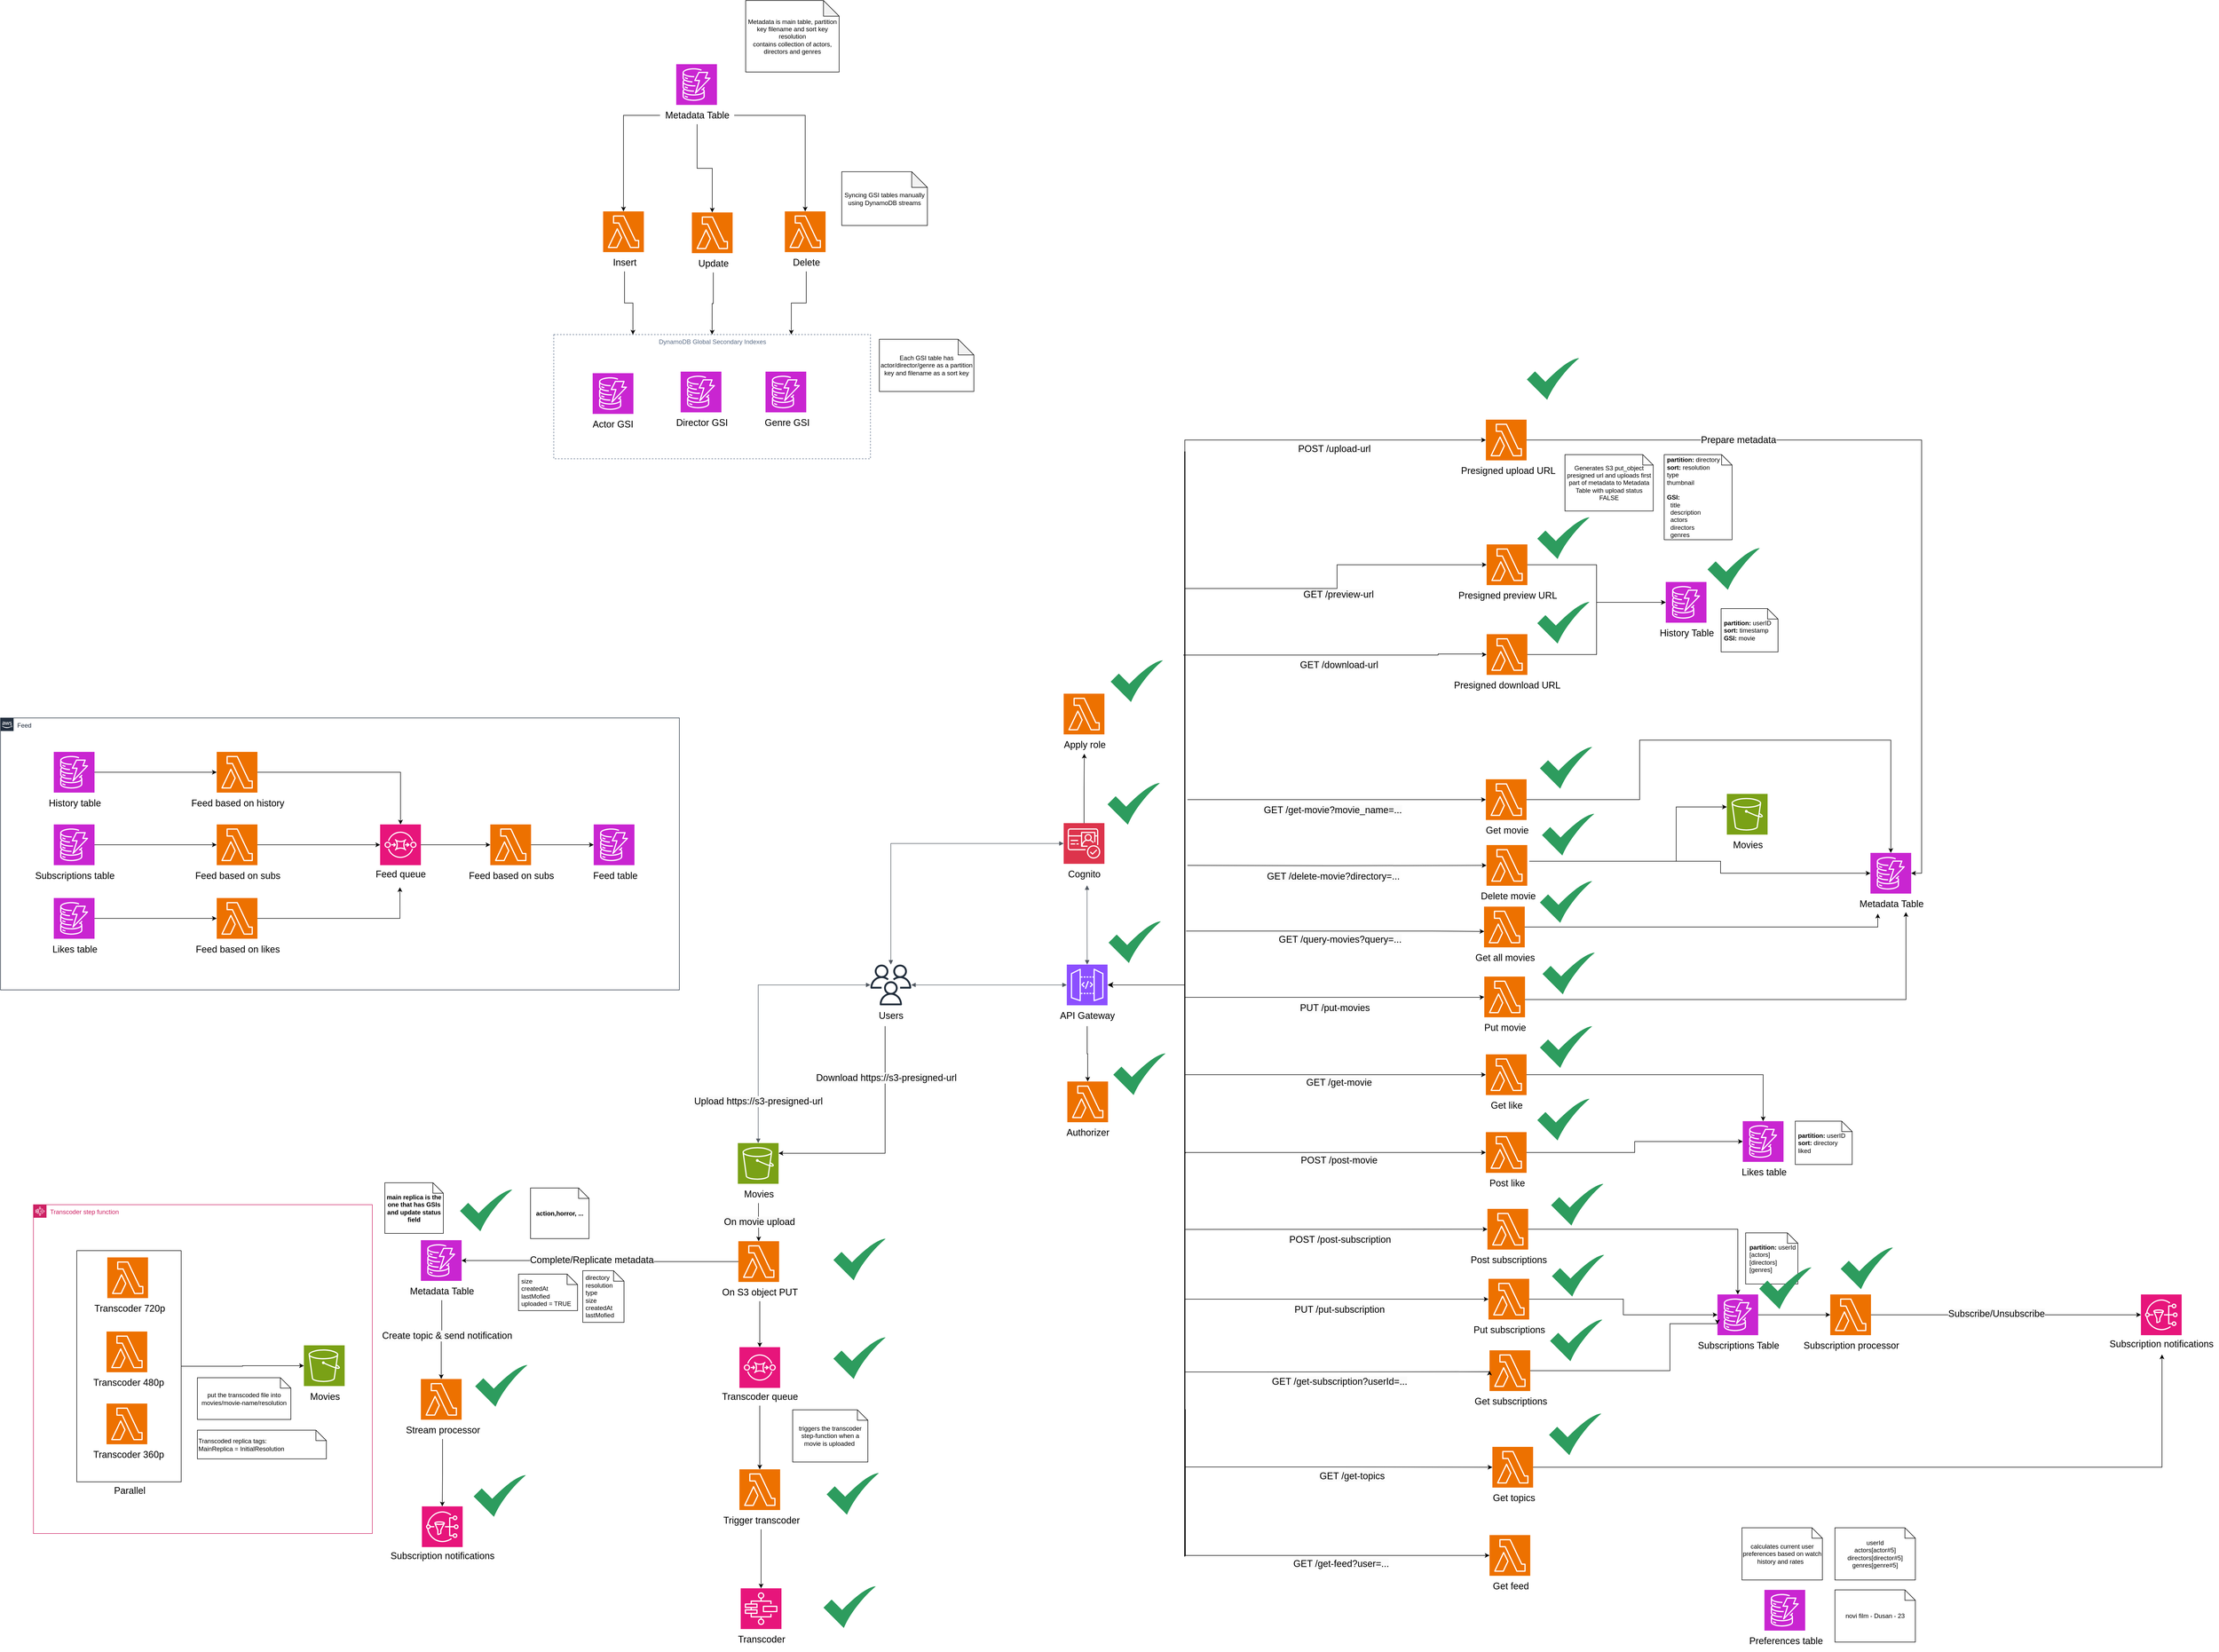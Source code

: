 <mxfile version="24.6.4" type="github">
  <diagram name="Page-1" id="znpa9NBMzFoS2YleKbPP">
    <mxGraphModel dx="4243" dy="1863" grid="0" gridSize="10" guides="1" tooltips="1" connect="1" arrows="1" fold="1" page="1" pageScale="1" pageWidth="850" pageHeight="1100" math="0" shadow="0">
      <root>
        <mxCell id="0" />
        <mxCell id="1" parent="0" />
        <mxCell id="KK_OaHmrvpVo3a35yFaE-41" value="" style="group" parent="1" vertex="1" connectable="0">
          <mxGeometry x="-130" y="790" width="130" height="118" as="geometry" />
        </mxCell>
        <mxCell id="KK_OaHmrvpVo3a35yFaE-32" value="" style="sketch=0;points=[[0,0,0],[0.25,0,0],[0.5,0,0],[0.75,0,0],[1,0,0],[0,1,0],[0.25,1,0],[0.5,1,0],[0.75,1,0],[1,1,0],[0,0.25,0],[0,0.5,0],[0,0.75,0],[1,0.25,0],[1,0.5,0],[1,0.75,0]];outlineConnect=0;fontColor=#232F3E;fillColor=#8C4FFF;strokeColor=#ffffff;dashed=0;verticalLabelPosition=bottom;verticalAlign=top;align=center;html=1;fontSize=12;fontStyle=0;aspect=fixed;shape=mxgraph.aws4.resourceIcon;resIcon=mxgraph.aws4.api_gateway;" parent="KK_OaHmrvpVo3a35yFaE-41" vertex="1">
          <mxGeometry x="26" width="78" height="78" as="geometry" />
        </mxCell>
        <mxCell id="KK_OaHmrvpVo3a35yFaE-36" value="&lt;font style=&quot;font-size: 18px;&quot;&gt;API Gateway&lt;/font&gt;" style="text;html=1;align=center;verticalAlign=middle;resizable=0;points=[];autosize=1;strokeColor=none;fillColor=none;" parent="KK_OaHmrvpVo3a35yFaE-41" vertex="1">
          <mxGeometry y="78" width="130" height="40" as="geometry" />
        </mxCell>
        <mxCell id="KK_OaHmrvpVo3a35yFaE-42" value="" style="group" parent="1" vertex="1" connectable="0">
          <mxGeometry x="-116" y="519" width="90" height="118" as="geometry" />
        </mxCell>
        <mxCell id="KK_OaHmrvpVo3a35yFaE-31" value="" style="sketch=0;points=[[0,0,0],[0.25,0,0],[0.5,0,0],[0.75,0,0],[1,0,0],[0,1,0],[0.25,1,0],[0.5,1,0],[0.75,1,0],[1,1,0],[0,0.25,0],[0,0.5,0],[0,0.75,0],[1,0.25,0],[1,0.5,0],[1,0.75,0]];outlineConnect=0;fontColor=#232F3E;fillColor=#DD344C;strokeColor=#ffffff;dashed=0;verticalLabelPosition=bottom;verticalAlign=top;align=center;html=1;fontSize=12;fontStyle=0;aspect=fixed;shape=mxgraph.aws4.resourceIcon;resIcon=mxgraph.aws4.cognito;" parent="KK_OaHmrvpVo3a35yFaE-42" vertex="1">
          <mxGeometry x="6" width="78" height="78" as="geometry" />
        </mxCell>
        <mxCell id="KK_OaHmrvpVo3a35yFaE-35" value="&lt;font style=&quot;font-size: 18px;&quot;&gt;Cognito&lt;/font&gt;" style="text;html=1;align=center;verticalAlign=middle;resizable=0;points=[];autosize=1;strokeColor=none;fillColor=none;" parent="KK_OaHmrvpVo3a35yFaE-42" vertex="1">
          <mxGeometry y="78" width="90" height="40" as="geometry" />
        </mxCell>
        <mxCell id="KK_OaHmrvpVo3a35yFaE-46" value="" style="group" parent="1" vertex="1" connectable="0">
          <mxGeometry x="1160" y="463" width="78" height="118" as="geometry" />
        </mxCell>
        <mxCell id="KK_OaHmrvpVo3a35yFaE-14" value="" style="sketch=0;points=[[0,0,0],[0.25,0,0],[0.5,0,0],[0.75,0,0],[1,0,0],[0,1,0],[0.25,1,0],[0.5,1,0],[0.75,1,0],[1,1,0],[0,0.25,0],[0,0.5,0],[0,0.75,0],[1,0.25,0],[1,0.5,0],[1,0.75,0]];outlineConnect=0;fontColor=#232F3E;fillColor=#7AA116;strokeColor=#ffffff;dashed=0;verticalLabelPosition=bottom;verticalAlign=top;align=center;html=1;fontSize=12;fontStyle=0;aspect=fixed;shape=mxgraph.aws4.resourceIcon;resIcon=mxgraph.aws4.s3;" parent="KK_OaHmrvpVo3a35yFaE-46" vertex="1">
          <mxGeometry width="78" height="78" as="geometry" />
        </mxCell>
        <mxCell id="KK_OaHmrvpVo3a35yFaE-43" value="&lt;span style=&quot;font-size: 18px;&quot;&gt;Movies&lt;/span&gt;" style="text;html=1;align=center;verticalAlign=middle;resizable=0;points=[];autosize=1;strokeColor=none;fillColor=none;" parent="KK_OaHmrvpVo3a35yFaE-46" vertex="1">
          <mxGeometry x="2" y="81" width="75" height="34" as="geometry" />
        </mxCell>
        <mxCell id="KK_OaHmrvpVo3a35yFaE-48" value="" style="group" parent="1" vertex="1" connectable="0">
          <mxGeometry x="-480" y="790" width="78" height="118" as="geometry" />
        </mxCell>
        <mxCell id="KK_OaHmrvpVo3a35yFaE-19" value="" style="sketch=0;outlineConnect=0;fontColor=#232F3E;gradientColor=none;fillColor=#232F3D;strokeColor=none;dashed=0;verticalLabelPosition=bottom;verticalAlign=top;align=center;html=1;fontSize=12;fontStyle=0;aspect=fixed;pointerEvents=1;shape=mxgraph.aws4.users;" parent="KK_OaHmrvpVo3a35yFaE-48" vertex="1">
          <mxGeometry width="78" height="78" as="geometry" />
        </mxCell>
        <mxCell id="KK_OaHmrvpVo3a35yFaE-47" value="&lt;span style=&quot;font-size: 18px;&quot;&gt;Users&lt;/span&gt;" style="text;html=1;align=center;verticalAlign=middle;resizable=0;points=[];autosize=1;strokeColor=none;fillColor=none;" parent="KK_OaHmrvpVo3a35yFaE-48" vertex="1">
          <mxGeometry x="4" y="78" width="70" height="40" as="geometry" />
        </mxCell>
        <mxCell id="KK_OaHmrvpVo3a35yFaE-66" value="" style="edgeStyle=orthogonalEdgeStyle;html=1;endArrow=block;elbow=vertical;startArrow=block;startFill=1;endFill=1;strokeColor=#545B64;rounded=0;entryX=0.5;entryY=0;entryDx=0;entryDy=0;entryPerimeter=0;exitX=0.564;exitY=1.028;exitDx=0;exitDy=0;exitPerimeter=0;" parent="1" source="KK_OaHmrvpVo3a35yFaE-35" target="KK_OaHmrvpVo3a35yFaE-32" edge="1">
          <mxGeometry width="100" relative="1" as="geometry">
            <mxPoint x="-190" y="672" as="sourcePoint" />
            <mxPoint x="150" y="610" as="targetPoint" />
          </mxGeometry>
        </mxCell>
        <mxCell id="KK_OaHmrvpVo3a35yFaE-67" value="" style="edgeStyle=orthogonalEdgeStyle;html=1;endArrow=block;elbow=vertical;startArrow=block;startFill=1;endFill=1;strokeColor=#545B64;rounded=0;exitX=0;exitY=0.5;exitDx=0;exitDy=0;exitPerimeter=0;" parent="1" source="KK_OaHmrvpVo3a35yFaE-31" target="KK_OaHmrvpVo3a35yFaE-19" edge="1">
          <mxGeometry width="100" relative="1" as="geometry">
            <mxPoint x="-210" y="450" as="sourcePoint" />
            <mxPoint x="-210" y="760" as="targetPoint" />
          </mxGeometry>
        </mxCell>
        <mxCell id="KK_OaHmrvpVo3a35yFaE-68" value="" style="edgeStyle=orthogonalEdgeStyle;html=1;endArrow=block;elbow=vertical;startArrow=block;startFill=1;endFill=1;strokeColor=#545B64;rounded=0;entryX=0;entryY=0.5;entryDx=0;entryDy=0;entryPerimeter=0;" parent="1" source="KK_OaHmrvpVo3a35yFaE-19" target="KK_OaHmrvpVo3a35yFaE-32" edge="1">
          <mxGeometry width="100" relative="1" as="geometry">
            <mxPoint x="-280" y="930" as="sourcePoint" />
            <mxPoint x="-280" y="620" as="targetPoint" />
          </mxGeometry>
        </mxCell>
        <mxCell id="a5mPWVhoy3-nCRkhm6n--4" value="" style="group" parent="1" vertex="1" connectable="0">
          <mxGeometry x="679.5" y="813" width="110" height="118" as="geometry" />
        </mxCell>
        <mxCell id="a5mPWVhoy3-nCRkhm6n--5" value="" style="sketch=0;points=[[0,0,0],[0.25,0,0],[0.5,0,0],[0.75,0,0],[1,0,0],[0,1,0],[0.25,1,0],[0.5,1,0],[0.75,1,0],[1,1,0],[0,0.25,0],[0,0.5,0],[0,0.75,0],[1,0.25,0],[1,0.5,0],[1,0.75,0]];outlineConnect=0;fontColor=#232F3E;fillColor=#ED7100;strokeColor=#ffffff;dashed=0;verticalLabelPosition=bottom;verticalAlign=top;align=center;html=1;fontSize=12;fontStyle=0;aspect=fixed;shape=mxgraph.aws4.resourceIcon;resIcon=mxgraph.aws4.lambda;" parent="a5mPWVhoy3-nCRkhm6n--4" vertex="1">
          <mxGeometry x="16" width="78" height="78" as="geometry" />
        </mxCell>
        <mxCell id="a5mPWVhoy3-nCRkhm6n--6" value="&lt;font style=&quot;font-size: 18px;&quot;&gt;Put movie&lt;/font&gt;" style="text;html=1;align=center;verticalAlign=middle;resizable=0;points=[];autosize=1;strokeColor=none;fillColor=none;" parent="a5mPWVhoy3-nCRkhm6n--4" vertex="1">
          <mxGeometry x="6" y="81" width="99" height="34" as="geometry" />
        </mxCell>
        <mxCell id="a5mPWVhoy3-nCRkhm6n--10" value="" style="group" parent="1" vertex="1" connectable="0">
          <mxGeometry x="682.5" y="1111" width="110" height="118" as="geometry" />
        </mxCell>
        <mxCell id="a5mPWVhoy3-nCRkhm6n--11" value="" style="sketch=0;points=[[0,0,0],[0.25,0,0],[0.5,0,0],[0.75,0,0],[1,0,0],[0,1,0],[0.25,1,0],[0.5,1,0],[0.75,1,0],[1,1,0],[0,0.25,0],[0,0.5,0],[0,0.75,0],[1,0.25,0],[1,0.5,0],[1,0.75,0]];outlineConnect=0;fontColor=#232F3E;fillColor=#ED7100;strokeColor=#ffffff;dashed=0;verticalLabelPosition=bottom;verticalAlign=top;align=center;html=1;fontSize=12;fontStyle=0;aspect=fixed;shape=mxgraph.aws4.resourceIcon;resIcon=mxgraph.aws4.lambda;" parent="a5mPWVhoy3-nCRkhm6n--10" vertex="1">
          <mxGeometry x="16" width="78" height="78" as="geometry" />
        </mxCell>
        <mxCell id="a5mPWVhoy3-nCRkhm6n--12" value="&lt;font style=&quot;font-size: 18px;&quot;&gt;Post like&lt;/font&gt;" style="text;html=1;align=center;verticalAlign=middle;resizable=0;points=[];autosize=1;strokeColor=none;fillColor=none;" parent="a5mPWVhoy3-nCRkhm6n--10" vertex="1">
          <mxGeometry x="13" y="81" width="86" height="34" as="geometry" />
        </mxCell>
        <mxCell id="a5mPWVhoy3-nCRkhm6n--13" value="" style="group" parent="1" vertex="1" connectable="0">
          <mxGeometry x="685.5" y="1258" width="138" height="118" as="geometry" />
        </mxCell>
        <mxCell id="a5mPWVhoy3-nCRkhm6n--14" value="" style="sketch=0;points=[[0,0,0],[0.25,0,0],[0.5,0,0],[0.75,0,0],[1,0,0],[0,1,0],[0.25,1,0],[0.5,1,0],[0.75,1,0],[1,1,0],[0,0.25,0],[0,0.5,0],[0,0.75,0],[1,0.25,0],[1,0.5,0],[1,0.75,0]];outlineConnect=0;fontColor=#232F3E;fillColor=#ED7100;strokeColor=#ffffff;dashed=0;verticalLabelPosition=bottom;verticalAlign=top;align=center;html=1;fontSize=12;fontStyle=0;aspect=fixed;shape=mxgraph.aws4.resourceIcon;resIcon=mxgraph.aws4.lambda;" parent="a5mPWVhoy3-nCRkhm6n--13" vertex="1">
          <mxGeometry x="16" width="78" height="78" as="geometry" />
        </mxCell>
        <mxCell id="a5mPWVhoy3-nCRkhm6n--15" value="&lt;font style=&quot;font-size: 18px;&quot;&gt;Post subscriptions&lt;/font&gt;" style="text;html=1;align=center;verticalAlign=middle;resizable=0;points=[];autosize=1;strokeColor=none;fillColor=none;" parent="a5mPWVhoy3-nCRkhm6n--13" vertex="1">
          <mxGeometry x="-26" y="81" width="164" height="34" as="geometry" />
        </mxCell>
        <mxCell id="a5mPWVhoy3-nCRkhm6n--70" value="" style="group" parent="1" vertex="1" connectable="0">
          <mxGeometry x="689.5" y="1529" width="152" height="118" as="geometry" />
        </mxCell>
        <mxCell id="a5mPWVhoy3-nCRkhm6n--71" value="" style="sketch=0;points=[[0,0,0],[0.25,0,0],[0.5,0,0],[0.75,0,0],[1,0,0],[0,1,0],[0.25,1,0],[0.5,1,0],[0.75,1,0],[1,1,0],[0,0.25,0],[0,0.5,0],[0,0.75,0],[1,0.25,0],[1,0.5,0],[1,0.75,0]];outlineConnect=0;fontColor=#232F3E;fillColor=#ED7100;strokeColor=#ffffff;dashed=0;verticalLabelPosition=bottom;verticalAlign=top;align=center;html=1;fontSize=12;fontStyle=0;aspect=fixed;shape=mxgraph.aws4.resourceIcon;resIcon=mxgraph.aws4.lambda;" parent="a5mPWVhoy3-nCRkhm6n--70" vertex="1">
          <mxGeometry x="16" width="78" height="78" as="geometry" />
        </mxCell>
        <mxCell id="a5mPWVhoy3-nCRkhm6n--72" value="&lt;span style=&quot;font-size: 18px;&quot;&gt;Get subscriptions&lt;/span&gt;" style="text;html=1;align=center;verticalAlign=middle;resizable=0;points=[];autosize=1;strokeColor=none;fillColor=none;" parent="a5mPWVhoy3-nCRkhm6n--70" vertex="1">
          <mxGeometry x="-22" y="81" width="157" height="34" as="geometry" />
        </mxCell>
        <mxCell id="ywkyJRlHClKqvrW9Rvdm-67" style="edgeStyle=orthogonalEdgeStyle;rounded=0;orthogonalLoop=1;jettySize=auto;html=1;entryX=0;entryY=0.5;entryDx=0;entryDy=0;entryPerimeter=0;" parent="1" target="EyocAmLN93WAHFbA3dTI-31" edge="1">
          <mxGeometry relative="1" as="geometry">
            <Array as="points">
              <mxPoint x="123" y="1922" />
              <mxPoint x="706" y="1922" />
            </Array>
            <mxPoint x="123.067" y="1642" as="sourcePoint" />
            <mxPoint x="701.25" y="1922" as="targetPoint" />
          </mxGeometry>
        </mxCell>
        <mxCell id="ywkyJRlHClKqvrW9Rvdm-68" value="&lt;span style=&quot;color: rgba(0, 0, 0, 0); font-family: monospace; font-size: 0px; text-align: start; background-color: rgb(251, 251, 251);&quot;&gt;%3CmxGraphModel%3E%3Croot%3E%3CmxCell%20id%3D%220%22%2F%3E%3CmxCell%20id%3D%221%22%20parent%3D%220%22%2F%3E%3CmxCell%20id%3D%222%22%20value%3D%22%22%20style%3D%22group%22%20vertex%3D%221%22%20connectable%3D%220%22%20parent%3D%221%22%3E%3CmxGeometry%20x%3D%22703.75%22%20y%3D%22553%22%20width%3D%22102.5%22%20height%3D%22112%22%20as%3D%22geometry%22%2F%3E%3C%2FmxCell%3E%3CmxCell%20id%3D%223%22%20value%3D%22%22%20style%3D%22sketch%3D0%3Bpoints%3D%5B%5B0%2C0%2C0%5D%2C%5B0.25%2C0%2C0%5D%2C%5B0.5%2C0%2C0%5D%2C%5B0.75%2C0%2C0%5D%2C%5B1%2C0%2C0%5D%2C%5B0%2C1%2C0%5D%2C%5B0.25%2C1%2C0%5D%2C%5B0.5%2C1%2C0%5D%2C%5B0.75%2C1%2C0%5D%2C%5B1%2C1%2C0%5D%2C%5B0%2C0.25%2C0%5D%2C%5B0%2C0.5%2C0%5D%2C%5B0%2C0.75%2C0%5D%2C%5B1%2C0.25%2C0%5D%2C%5B1%2C0.5%2C0%5D%2C%5B1%2C0.75%2C0%5D%5D%3BoutlineConnect%3D0%3BfontColor%3D%23232F3E%3BfillColor%3D%23E7157B%3BstrokeColor%3D%23ffffff%3Bdashed%3D0%3BverticalLabelPosition%3Dbottom%3BverticalAlign%3Dtop%3Balign%3Dcenter%3Bhtml%3D1%3BfontSize%3D12%3BfontStyle%3D0%3Baspect%3Dfixed%3Bshape%3Dmxgraph.aws4.resourceIcon%3BresIcon%3Dmxgraph.aws4.step_functions%3B%22%20vertex%3D%221%22%20parent%3D%222%22%3E%3CmxGeometry%20width%3D%2278%22%20height%3D%2278%22%20as%3D%22geometry%22%2F%3E%3C%2FmxCell%3E%3CmxCell%20id%3D%224%22%20value%3D%22%26lt%3Bspan%20style%3D%26quot%3Bfont-size%3A%2018px%3B%26quot%3B%26gt%3BDelete%20movie%26lt%3B%2Fspan%26gt%3B%22%20style%3D%22text%3Bhtml%3D1%3Balign%3Dcenter%3BverticalAlign%3Dmiddle%3Bresizable%3D0%3Bpoints%3D%5B%5D%3Bautosize%3D1%3BstrokeColor%3Dnone%3BfillColor%3Dnone%3B%22%20vertex%3D%221%22%20parent%3D%222%22%3E%3CmxGeometry%20x%3D%22-23.5%22%20y%3D%2278%22%20width%3D%22126%22%20height%3D%2234%22%20as%3D%22geometry%22%2F%3E%3C%2FmxCell%3E%3C%2Froot%3E%3C%2FmxGraphModel%&lt;/span&gt;" style="edgeLabel;html=1;align=center;verticalAlign=middle;resizable=0;points=[];" parent="ywkyJRlHClKqvrW9Rvdm-67" vertex="1" connectable="0">
          <mxGeometry x="-0.023" y="-2" relative="1" as="geometry">
            <mxPoint as="offset" />
          </mxGeometry>
        </mxCell>
        <mxCell id="ywkyJRlHClKqvrW9Rvdm-69" value="&lt;span style=&quot;font-size: 18px; background-color: rgb(251, 251, 251);&quot;&gt;GET /get-feed?user=...&lt;/span&gt;" style="edgeLabel;html=1;align=center;verticalAlign=middle;resizable=0;points=[];" parent="ywkyJRlHClKqvrW9Rvdm-67" vertex="1" connectable="0">
          <mxGeometry x="-0.015" y="-1" relative="1" as="geometry">
            <mxPoint x="153" y="15" as="offset" />
          </mxGeometry>
        </mxCell>
        <mxCell id="EyocAmLN93WAHFbA3dTI-25" style="edgeStyle=orthogonalEdgeStyle;rounded=0;orthogonalLoop=1;jettySize=auto;html=1;exitX=0.919;exitY=0.5;exitDx=0;exitDy=0;exitPerimeter=0;" parent="1" source="a5mPWVhoy3-nCRkhm6n--90" target="EyocAmLN93WAHFbA3dTI-22" edge="1">
          <mxGeometry relative="1" as="geometry">
            <mxPoint x="125" y="1725" as="sourcePoint" />
            <Array as="points" />
          </mxGeometry>
        </mxCell>
        <mxCell id="EyocAmLN93WAHFbA3dTI-26" value="&lt;span style=&quot;font-size: 18px; background-color: rgb(251, 251, 251);&quot;&gt;GET /get-topics&lt;/span&gt;" style="edgeLabel;html=1;align=center;verticalAlign=middle;resizable=0;points=[];" parent="EyocAmLN93WAHFbA3dTI-25" vertex="1" connectable="0">
          <mxGeometry x="-0.011" y="-1" relative="1" as="geometry">
            <mxPoint x="28" y="16" as="offset" />
          </mxGeometry>
        </mxCell>
        <mxCell id="a5mPWVhoy3-nCRkhm6n--90" value="" style="line;strokeWidth=2;direction=south;html=1;" parent="1" vertex="1">
          <mxGeometry x="117" y="-193" width="10" height="2117" as="geometry" />
        </mxCell>
        <mxCell id="a5mPWVhoy3-nCRkhm6n--91" value="" style="edgeStyle=segmentEdgeStyle;endArrow=classic;html=1;curved=0;rounded=0;endSize=8;startSize=8;entryX=1;entryY=0.5;entryDx=0;entryDy=0;entryPerimeter=0;" parent="1" target="KK_OaHmrvpVo3a35yFaE-32" edge="1">
          <mxGeometry width="50" height="50" relative="1" as="geometry">
            <mxPoint x="122" y="829" as="sourcePoint" />
            <mxPoint x="-374" y="1326" as="targetPoint" />
            <Array as="points">
              <mxPoint x="122" y="829" />
            </Array>
          </mxGeometry>
        </mxCell>
        <mxCell id="a5mPWVhoy3-nCRkhm6n--95" style="edgeStyle=orthogonalEdgeStyle;rounded=0;orthogonalLoop=1;jettySize=auto;html=1;entryX=0;entryY=0.5;entryDx=0;entryDy=0;entryPerimeter=0;" parent="1" source="a5mPWVhoy3-nCRkhm6n--90" target="a5mPWVhoy3-nCRkhm6n--201" edge="1">
          <mxGeometry relative="1" as="geometry">
            <mxPoint x="479" y="554" as="targetPoint" />
            <Array as="points">
              <mxPoint x="690" y="474" />
            </Array>
          </mxGeometry>
        </mxCell>
        <mxCell id="a5mPWVhoy3-nCRkhm6n--119" value="&lt;span style=&quot;font-size: 18px; background-color: rgb(251, 251, 251);&quot;&gt;GET /get-movie?movie_name=...&lt;/span&gt;" style="edgeLabel;html=1;align=center;verticalAlign=middle;resizable=0;points=[];" parent="a5mPWVhoy3-nCRkhm6n--95" vertex="1" connectable="0">
          <mxGeometry x="-0.014" y="2" relative="1" as="geometry">
            <mxPoint x="-4" y="22" as="offset" />
          </mxGeometry>
        </mxCell>
        <mxCell id="a5mPWVhoy3-nCRkhm6n--97" style="edgeStyle=orthogonalEdgeStyle;rounded=0;orthogonalLoop=1;jettySize=auto;html=1;entryX=0;entryY=0.5;entryDx=0;entryDy=0;entryPerimeter=0;exitX=0.494;exitY=0.406;exitDx=0;exitDy=0;exitPerimeter=0;" parent="1" source="a5mPWVhoy3-nCRkhm6n--90" target="a5mPWVhoy3-nCRkhm6n--5" edge="1">
          <mxGeometry relative="1" as="geometry">
            <Array as="points">
              <mxPoint x="688" y="853" />
            </Array>
          </mxGeometry>
        </mxCell>
        <mxCell id="a5mPWVhoy3-nCRkhm6n--121" value="&lt;span style=&quot;font-size: 18px; background-color: rgb(251, 251, 251);&quot;&gt;PUT /put-movies&lt;/span&gt;" style="edgeLabel;html=1;align=center;verticalAlign=middle;resizable=0;points=[];" parent="a5mPWVhoy3-nCRkhm6n--97" vertex="1" connectable="0">
          <mxGeometry x="-0.016" y="-1" relative="1" as="geometry">
            <mxPoint x="4" y="19" as="offset" />
          </mxGeometry>
        </mxCell>
        <mxCell id="a5mPWVhoy3-nCRkhm6n--98" style="edgeStyle=orthogonalEdgeStyle;rounded=0;orthogonalLoop=1;jettySize=auto;html=1;entryX=0;entryY=0.5;entryDx=0;entryDy=0;entryPerimeter=0;exitX=0.434;exitY=0.268;exitDx=0;exitDy=0;exitPerimeter=0;" parent="1" source="a5mPWVhoy3-nCRkhm6n--90" edge="1">
          <mxGeometry relative="1" as="geometry">
            <mxPoint x="695.5" y="726.5" as="targetPoint" />
            <Array as="points">
              <mxPoint x="596" y="726" />
            </Array>
          </mxGeometry>
        </mxCell>
        <mxCell id="a5mPWVhoy3-nCRkhm6n--122" value="&lt;span style=&quot;font-size: 18px; background-color: rgb(251, 251, 251);&quot;&gt;GET /query-movies?query=...&lt;/span&gt;" style="edgeLabel;html=1;align=center;verticalAlign=middle;resizable=0;points=[];" parent="a5mPWVhoy3-nCRkhm6n--98" vertex="1" connectable="0">
          <mxGeometry x="0.029" y="-5" relative="1" as="geometry">
            <mxPoint y="11" as="offset" />
          </mxGeometry>
        </mxCell>
        <mxCell id="a5mPWVhoy3-nCRkhm6n--99" style="edgeStyle=orthogonalEdgeStyle;rounded=0;orthogonalLoop=1;jettySize=auto;html=1;entryX=0;entryY=0.5;entryDx=0;entryDy=0;entryPerimeter=0;exitX=0.635;exitY=0.337;exitDx=0;exitDy=0;exitPerimeter=0;" parent="1" source="a5mPWVhoy3-nCRkhm6n--90" target="a5mPWVhoy3-nCRkhm6n--11" edge="1">
          <mxGeometry relative="1" as="geometry">
            <Array as="points">
              <mxPoint x="124" y="1150" />
            </Array>
            <mxPoint x="130" y="1150" as="sourcePoint" />
          </mxGeometry>
        </mxCell>
        <mxCell id="a5mPWVhoy3-nCRkhm6n--123" value="&lt;span style=&quot;font-size: 18px; background-color: rgb(251, 251, 251);&quot;&gt;POST /post-movie&lt;/span&gt;" style="edgeLabel;html=1;align=center;verticalAlign=middle;resizable=0;points=[];" parent="a5mPWVhoy3-nCRkhm6n--99" vertex="1" connectable="0">
          <mxGeometry x="-0.021" y="-2" relative="1" as="geometry">
            <mxPoint x="12" y="13" as="offset" />
          </mxGeometry>
        </mxCell>
        <mxCell id="a5mPWVhoy3-nCRkhm6n--102" style="edgeStyle=orthogonalEdgeStyle;rounded=0;orthogonalLoop=1;jettySize=auto;html=1;entryX=0;entryY=0.5;entryDx=0;entryDy=0;entryPerimeter=0;exitX=0.833;exitY=0.419;exitDx=0;exitDy=0;exitPerimeter=0;" parent="1" source="a5mPWVhoy3-nCRkhm6n--90" target="a5mPWVhoy3-nCRkhm6n--71" edge="1">
          <mxGeometry relative="1" as="geometry">
            <Array as="points">
              <mxPoint x="242" y="1571" />
              <mxPoint x="706" y="1570" />
            </Array>
            <mxPoint x="130" y="1570" as="sourcePoint" />
          </mxGeometry>
        </mxCell>
        <mxCell id="a5mPWVhoy3-nCRkhm6n--126" value="&lt;span style=&quot;font-size: 18px; background-color: rgb(251, 251, 251);&quot;&gt;GET /get-subscription?userId=...&lt;/span&gt;" style="edgeLabel;html=1;align=center;verticalAlign=middle;resizable=0;points=[];" parent="a5mPWVhoy3-nCRkhm6n--102" vertex="1" connectable="0">
          <mxGeometry x="-0.052" y="1" relative="1" as="geometry">
            <mxPoint x="18" y="19" as="offset" />
          </mxGeometry>
        </mxCell>
        <mxCell id="a5mPWVhoy3-nCRkhm6n--145" value="" style="group" parent="1" vertex="1" connectable="0">
          <mxGeometry x="664" y="157" width="186" height="118" as="geometry" />
        </mxCell>
        <mxCell id="a5mPWVhoy3-nCRkhm6n--146" value="" style="sketch=0;points=[[0,0,0],[0.25,0,0],[0.5,0,0],[0.75,0,0],[1,0,0],[0,1,0],[0.25,1,0],[0.5,1,0],[0.75,1,0],[1,1,0],[0,0.25,0],[0,0.5,0],[0,0.75,0],[1,0.25,0],[1,0.5,0],[1,0.75,0]];outlineConnect=0;fontColor=#232F3E;fillColor=#ED7100;strokeColor=#ffffff;dashed=0;verticalLabelPosition=bottom;verticalAlign=top;align=center;html=1;fontSize=12;fontStyle=0;aspect=fixed;shape=mxgraph.aws4.resourceIcon;resIcon=mxgraph.aws4.lambda;" parent="a5mPWVhoy3-nCRkhm6n--145" vertex="1">
          <mxGeometry x="36" width="78" height="78" as="geometry" />
        </mxCell>
        <mxCell id="a5mPWVhoy3-nCRkhm6n--147" value="&lt;span style=&quot;font-size: 18px;&quot;&gt;Presigned download URL&lt;/span&gt;" style="text;html=1;align=center;verticalAlign=middle;resizable=0;points=[];autosize=1;strokeColor=none;fillColor=none;" parent="a5mPWVhoy3-nCRkhm6n--145" vertex="1">
          <mxGeometry x="-36" y="81" width="222" height="34" as="geometry" />
        </mxCell>
        <mxCell id="a5mPWVhoy3-nCRkhm6n--148" style="edgeStyle=orthogonalEdgeStyle;rounded=0;orthogonalLoop=1;jettySize=auto;html=1;entryX=0;entryY=0.5;entryDx=0;entryDy=0;entryPerimeter=0;" parent="1" target="a5mPWVhoy3-nCRkhm6n--146" edge="1">
          <mxGeometry relative="1" as="geometry">
            <mxPoint x="119" y="197" as="sourcePoint" />
            <Array as="points">
              <mxPoint x="607" y="197" />
              <mxPoint x="607" y="195" />
              <mxPoint x="695" y="195" />
              <mxPoint x="695" y="196" />
            </Array>
          </mxGeometry>
        </mxCell>
        <mxCell id="a5mPWVhoy3-nCRkhm6n--149" value="&lt;span style=&quot;font-size: 18px; background-color: rgb(251, 251, 251);&quot;&gt;GET /download-url&lt;/span&gt;" style="edgeLabel;html=1;align=center;verticalAlign=middle;resizable=0;points=[];" parent="a5mPWVhoy3-nCRkhm6n--148" vertex="1" connectable="0">
          <mxGeometry x="-0.108" y="3" relative="1" as="geometry">
            <mxPoint x="37" y="22" as="offset" />
          </mxGeometry>
        </mxCell>
        <mxCell id="a5mPWVhoy3-nCRkhm6n--153" style="edgeStyle=orthogonalEdgeStyle;rounded=0;orthogonalLoop=1;jettySize=auto;html=1;entryX=0.697;entryY=0.956;entryDx=0;entryDy=0;entryPerimeter=0;" parent="1" source="a5mPWVhoy3-nCRkhm6n--5" target="ywkyJRlHClKqvrW9Rvdm-48" edge="1">
          <mxGeometry relative="1" as="geometry">
            <Array as="points">
              <mxPoint x="1503" y="857" />
            </Array>
            <mxPoint x="1477" y="697" as="targetPoint" />
          </mxGeometry>
        </mxCell>
        <mxCell id="a5mPWVhoy3-nCRkhm6n--197" value="" style="group" parent="1" vertex="1" connectable="0">
          <mxGeometry x="679" y="679" width="123" height="118" as="geometry" />
        </mxCell>
        <mxCell id="a5mPWVhoy3-nCRkhm6n--198" value="" style="sketch=0;points=[[0,0,0],[0.25,0,0],[0.5,0,0],[0.75,0,0],[1,0,0],[0,1,0],[0.25,1,0],[0.5,1,0],[0.75,1,0],[1,1,0],[0,0.25,0],[0,0.5,0],[0,0.75,0],[1,0.25,0],[1,0.5,0],[1,0.75,0]];outlineConnect=0;fontColor=#232F3E;fillColor=#ED7100;strokeColor=#ffffff;dashed=0;verticalLabelPosition=bottom;verticalAlign=top;align=center;html=1;fontSize=12;fontStyle=0;aspect=fixed;shape=mxgraph.aws4.resourceIcon;resIcon=mxgraph.aws4.lambda;" parent="a5mPWVhoy3-nCRkhm6n--197" vertex="1">
          <mxGeometry x="16" width="78" height="78" as="geometry" />
        </mxCell>
        <mxCell id="a5mPWVhoy3-nCRkhm6n--199" value="&lt;font style=&quot;font-size: 18px;&quot;&gt;Get all movies&lt;/font&gt;" style="text;html=1;align=center;verticalAlign=middle;resizable=0;points=[];autosize=1;strokeColor=none;fillColor=none;" parent="a5mPWVhoy3-nCRkhm6n--197" vertex="1">
          <mxGeometry x="-12" y="81" width="135" height="34" as="geometry" />
        </mxCell>
        <mxCell id="a5mPWVhoy3-nCRkhm6n--200" value="" style="group" parent="1" vertex="1" connectable="0">
          <mxGeometry x="682.5" y="435" width="134" height="118" as="geometry" />
        </mxCell>
        <mxCell id="a5mPWVhoy3-nCRkhm6n--201" value="" style="sketch=0;points=[[0,0,0],[0.25,0,0],[0.5,0,0],[0.75,0,0],[1,0,0],[0,1,0],[0.25,1,0],[0.5,1,0],[0.75,1,0],[1,1,0],[0,0.25,0],[0,0.5,0],[0,0.75,0],[1,0.25,0],[1,0.5,0],[1,0.75,0]];outlineConnect=0;fontColor=#232F3E;fillColor=#ED7100;strokeColor=#ffffff;dashed=0;verticalLabelPosition=bottom;verticalAlign=top;align=center;html=1;fontSize=12;fontStyle=0;aspect=fixed;shape=mxgraph.aws4.resourceIcon;resIcon=mxgraph.aws4.lambda;" parent="a5mPWVhoy3-nCRkhm6n--200" vertex="1">
          <mxGeometry x="16" width="78" height="78" as="geometry" />
        </mxCell>
        <mxCell id="a5mPWVhoy3-nCRkhm6n--202" value="&lt;span style=&quot;font-size: 18px;&quot;&gt;Get movie&lt;/span&gt;" style="text;html=1;align=center;verticalAlign=middle;resizable=0;points=[];autosize=1;strokeColor=none;fillColor=none;" parent="a5mPWVhoy3-nCRkhm6n--200" vertex="1">
          <mxGeometry x="6" y="81" width="101" height="34" as="geometry" />
        </mxCell>
        <mxCell id="a5mPWVhoy3-nCRkhm6n--245" value="" style="group" parent="1" vertex="1" connectable="0">
          <mxGeometry x="682.5" y="-254" width="158" height="118" as="geometry" />
        </mxCell>
        <mxCell id="a5mPWVhoy3-nCRkhm6n--246" value="" style="sketch=0;points=[[0,0,0],[0.25,0,0],[0.5,0,0],[0.75,0,0],[1,0,0],[0,1,0],[0.25,1,0],[0.5,1,0],[0.75,1,0],[1,1,0],[0,0.25,0],[0,0.5,0],[0,0.75,0],[1,0.25,0],[1,0.5,0],[1,0.75,0]];outlineConnect=0;fontColor=#232F3E;fillColor=#ED7100;strokeColor=#ffffff;dashed=0;verticalLabelPosition=bottom;verticalAlign=top;align=center;html=1;fontSize=12;fontStyle=0;aspect=fixed;shape=mxgraph.aws4.resourceIcon;resIcon=mxgraph.aws4.lambda;" parent="a5mPWVhoy3-nCRkhm6n--245" vertex="1">
          <mxGeometry x="16" width="78" height="78" as="geometry" />
        </mxCell>
        <mxCell id="a5mPWVhoy3-nCRkhm6n--247" value="&lt;span style=&quot;font-size: 18px;&quot;&gt;Presigned upload URL&lt;/span&gt;" style="text;html=1;align=center;verticalAlign=middle;resizable=0;points=[];autosize=1;strokeColor=none;fillColor=none;" parent="a5mPWVhoy3-nCRkhm6n--245" vertex="1">
          <mxGeometry x="-41" y="81" width="199" height="34" as="geometry" />
        </mxCell>
        <mxCell id="a5mPWVhoy3-nCRkhm6n--284" value="Transcoder step function" style="points=[[0,0],[0.25,0],[0.5,0],[0.75,0],[1,0],[1,0.25],[1,0.5],[1,0.75],[1,1],[0.75,1],[0.5,1],[0.25,1],[0,1],[0,0.75],[0,0.5],[0,0.25]];outlineConnect=0;gradientColor=none;html=1;whiteSpace=wrap;fontSize=12;fontStyle=0;container=1;pointerEvents=0;collapsible=0;recursiveResize=0;shape=mxgraph.aws4.group;grIcon=mxgraph.aws4.group_aws_step_functions_workflow;strokeColor=#CD2264;fillColor=none;verticalAlign=top;align=left;spacingLeft=30;fontColor=#CD2264;dashed=0;" parent="1" vertex="1">
          <mxGeometry x="-2083" y="1250" width="649" height="630" as="geometry" />
        </mxCell>
        <mxCell id="a5mPWVhoy3-nCRkhm6n--256" value="" style="group" parent="a5mPWVhoy3-nCRkhm6n--284" vertex="1" connectable="0">
          <mxGeometry x="518" y="269.5" width="78" height="118" as="geometry" />
        </mxCell>
        <mxCell id="a5mPWVhoy3-nCRkhm6n--257" value="" style="sketch=0;points=[[0,0,0],[0.25,0,0],[0.5,0,0],[0.75,0,0],[1,0,0],[0,1,0],[0.25,1,0],[0.5,1,0],[0.75,1,0],[1,1,0],[0,0.25,0],[0,0.5,0],[0,0.75,0],[1,0.25,0],[1,0.5,0],[1,0.75,0]];outlineConnect=0;fontColor=#232F3E;fillColor=#7AA116;strokeColor=#ffffff;dashed=0;verticalLabelPosition=bottom;verticalAlign=top;align=center;html=1;fontSize=12;fontStyle=0;aspect=fixed;shape=mxgraph.aws4.resourceIcon;resIcon=mxgraph.aws4.s3;" parent="a5mPWVhoy3-nCRkhm6n--256" vertex="1">
          <mxGeometry width="78" height="78" as="geometry" />
        </mxCell>
        <mxCell id="a5mPWVhoy3-nCRkhm6n--258" value="&lt;span style=&quot;font-size: 18px;&quot;&gt;Movies&lt;/span&gt;" style="text;html=1;align=center;verticalAlign=middle;resizable=0;points=[];autosize=1;strokeColor=none;fillColor=none;" parent="a5mPWVhoy3-nCRkhm6n--256" vertex="1">
          <mxGeometry x="2" y="81" width="75" height="34" as="geometry" />
        </mxCell>
        <mxCell id="a5mPWVhoy3-nCRkhm6n--287" value="" style="swimlane;startSize=0;" parent="a5mPWVhoy3-nCRkhm6n--284" vertex="1">
          <mxGeometry x="83" y="88" width="200" height="443" as="geometry" />
        </mxCell>
        <mxCell id="qcNf_iExyQRf3YDNPGM7-38" value="" style="group" parent="a5mPWVhoy3-nCRkhm6n--287" vertex="1" connectable="0">
          <mxGeometry x="42.5" y="13" width="140" height="118" as="geometry" />
        </mxCell>
        <mxCell id="qcNf_iExyQRf3YDNPGM7-39" value="" style="sketch=0;points=[[0,0,0],[0.25,0,0],[0.5,0,0],[0.75,0,0],[1,0,0],[0,1,0],[0.25,1,0],[0.5,1,0],[0.75,1,0],[1,1,0],[0,0.25,0],[0,0.5,0],[0,0.75,0],[1,0.25,0],[1,0.5,0],[1,0.75,0]];outlineConnect=0;fontColor=#232F3E;fillColor=#ED7100;strokeColor=#ffffff;dashed=0;verticalLabelPosition=bottom;verticalAlign=top;align=center;html=1;fontSize=12;fontStyle=0;aspect=fixed;shape=mxgraph.aws4.resourceIcon;resIcon=mxgraph.aws4.lambda;" parent="qcNf_iExyQRf3YDNPGM7-38" vertex="1">
          <mxGeometry x="16" width="78" height="78" as="geometry" />
        </mxCell>
        <mxCell id="qcNf_iExyQRf3YDNPGM7-40" value="&lt;span style=&quot;font-size: 18px;&quot;&gt;Transcoder 720p&lt;/span&gt;" style="text;html=1;align=center;verticalAlign=middle;resizable=0;points=[];autosize=1;strokeColor=none;fillColor=none;" parent="qcNf_iExyQRf3YDNPGM7-38" vertex="1">
          <mxGeometry x="-19" y="81" width="154" height="34" as="geometry" />
        </mxCell>
        <mxCell id="qcNf_iExyQRf3YDNPGM7-42" value="" style="group" parent="a5mPWVhoy3-nCRkhm6n--287" vertex="1" connectable="0">
          <mxGeometry x="41" y="155" width="140" height="118" as="geometry" />
        </mxCell>
        <mxCell id="qcNf_iExyQRf3YDNPGM7-43" value="" style="sketch=0;points=[[0,0,0],[0.25,0,0],[0.5,0,0],[0.75,0,0],[1,0,0],[0,1,0],[0.25,1,0],[0.5,1,0],[0.75,1,0],[1,1,0],[0,0.25,0],[0,0.5,0],[0,0.75,0],[1,0.25,0],[1,0.5,0],[1,0.75,0]];outlineConnect=0;fontColor=#232F3E;fillColor=#ED7100;strokeColor=#ffffff;dashed=0;verticalLabelPosition=bottom;verticalAlign=top;align=center;html=1;fontSize=12;fontStyle=0;aspect=fixed;shape=mxgraph.aws4.resourceIcon;resIcon=mxgraph.aws4.lambda;" parent="qcNf_iExyQRf3YDNPGM7-42" vertex="1">
          <mxGeometry x="16" width="78" height="78" as="geometry" />
        </mxCell>
        <mxCell id="qcNf_iExyQRf3YDNPGM7-44" value="&lt;span style=&quot;font-size: 18px;&quot;&gt;Transcoder 480p&lt;/span&gt;" style="text;html=1;align=center;verticalAlign=middle;resizable=0;points=[];autosize=1;strokeColor=none;fillColor=none;" parent="qcNf_iExyQRf3YDNPGM7-42" vertex="1">
          <mxGeometry x="-19" y="81" width="154" height="34" as="geometry" />
        </mxCell>
        <mxCell id="qcNf_iExyQRf3YDNPGM7-45" value="" style="group" parent="a5mPWVhoy3-nCRkhm6n--287" vertex="1" connectable="0">
          <mxGeometry x="41" y="293" width="140" height="118" as="geometry" />
        </mxCell>
        <mxCell id="qcNf_iExyQRf3YDNPGM7-46" value="" style="sketch=0;points=[[0,0,0],[0.25,0,0],[0.5,0,0],[0.75,0,0],[1,0,0],[0,1,0],[0.25,1,0],[0.5,1,0],[0.75,1,0],[1,1,0],[0,0.25,0],[0,0.5,0],[0,0.75,0],[1,0.25,0],[1,0.5,0],[1,0.75,0]];outlineConnect=0;fontColor=#232F3E;fillColor=#ED7100;strokeColor=#ffffff;dashed=0;verticalLabelPosition=bottom;verticalAlign=top;align=center;html=1;fontSize=12;fontStyle=0;aspect=fixed;shape=mxgraph.aws4.resourceIcon;resIcon=mxgraph.aws4.lambda;" parent="qcNf_iExyQRf3YDNPGM7-45" vertex="1">
          <mxGeometry x="16" width="78" height="78" as="geometry" />
        </mxCell>
        <mxCell id="qcNf_iExyQRf3YDNPGM7-47" value="&lt;span style=&quot;font-size: 18px;&quot;&gt;Transcoder 360p&lt;/span&gt;" style="text;html=1;align=center;verticalAlign=middle;resizable=0;points=[];autosize=1;strokeColor=none;fillColor=none;" parent="qcNf_iExyQRf3YDNPGM7-45" vertex="1">
          <mxGeometry x="-19" y="81" width="154" height="34" as="geometry" />
        </mxCell>
        <mxCell id="a5mPWVhoy3-nCRkhm6n--288" value="&lt;span style=&quot;font-size: 18px;&quot;&gt;Parallel&lt;/span&gt;" style="text;html=1;align=center;verticalAlign=middle;resizable=0;points=[];autosize=1;strokeColor=none;fillColor=none;" parent="a5mPWVhoy3-nCRkhm6n--284" vertex="1">
          <mxGeometry x="145.5" y="531" width="77" height="34" as="geometry" />
        </mxCell>
        <mxCell id="a5mPWVhoy3-nCRkhm6n--289" style="edgeStyle=orthogonalEdgeStyle;rounded=0;orthogonalLoop=1;jettySize=auto;html=1;exitX=1;exitY=0.5;exitDx=0;exitDy=0;entryX=0;entryY=0.5;entryDx=0;entryDy=0;entryPerimeter=0;" parent="a5mPWVhoy3-nCRkhm6n--284" source="a5mPWVhoy3-nCRkhm6n--287" target="a5mPWVhoy3-nCRkhm6n--257" edge="1">
          <mxGeometry relative="1" as="geometry" />
        </mxCell>
        <mxCell id="a5mPWVhoy3-nCRkhm6n--291" value="put the transcoded file into movies/movie-name/resolution" style="shape=note;size=20;whiteSpace=wrap;html=1;" parent="a5mPWVhoy3-nCRkhm6n--284" vertex="1">
          <mxGeometry x="314" y="331.5" width="179" height="80" as="geometry" />
        </mxCell>
        <mxCell id="4q0Eoj-Lvp2xT61tXLlo-1" value="Transcoded replica tags:&amp;nbsp;&amp;nbsp;&lt;br&gt;MainReplica = InitialResolution" style="shape=note;size=20;whiteSpace=wrap;html=1;align=left;" parent="a5mPWVhoy3-nCRkhm6n--284" vertex="1">
          <mxGeometry x="314" y="432" width="247" height="55" as="geometry" />
        </mxCell>
        <mxCell id="a5mPWVhoy3-nCRkhm6n--292" style="edgeStyle=orthogonalEdgeStyle;rounded=0;orthogonalLoop=1;jettySize=auto;html=1;exitX=0;exitY=0.5;exitDx=0;exitDy=0;exitPerimeter=0;entryX=0;entryY=0.5;entryDx=0;entryDy=0;entryPerimeter=0;" parent="1" source="a5mPWVhoy3-nCRkhm6n--90" target="a5mPWVhoy3-nCRkhm6n--246" edge="1">
          <mxGeometry relative="1" as="geometry" />
        </mxCell>
        <mxCell id="a5mPWVhoy3-nCRkhm6n--293" value="&lt;span style=&quot;font-size: 18px; background-color: rgb(251, 251, 251);&quot;&gt;POST /upload-url&lt;/span&gt;" style="edgeLabel;html=1;align=center;verticalAlign=middle;resizable=0;points=[];" parent="a5mPWVhoy3-nCRkhm6n--292" vertex="1" connectable="0">
          <mxGeometry x="-0.011" y="10" relative="1" as="geometry">
            <mxPoint x="12" y="27" as="offset" />
          </mxGeometry>
        </mxCell>
        <mxCell id="a5mPWVhoy3-nCRkhm6n--296" value="" style="group" parent="1" vertex="1" connectable="0">
          <mxGeometry x="-734" y="1132" width="78" height="118" as="geometry" />
        </mxCell>
        <mxCell id="a5mPWVhoy3-nCRkhm6n--297" value="" style="sketch=0;points=[[0,0,0],[0.25,0,0],[0.5,0,0],[0.75,0,0],[1,0,0],[0,1,0],[0.25,1,0],[0.5,1,0],[0.75,1,0],[1,1,0],[0,0.25,0],[0,0.5,0],[0,0.75,0],[1,0.25,0],[1,0.5,0],[1,0.75,0]];outlineConnect=0;fontColor=#232F3E;fillColor=#7AA116;strokeColor=#ffffff;dashed=0;verticalLabelPosition=bottom;verticalAlign=top;align=center;html=1;fontSize=12;fontStyle=0;aspect=fixed;shape=mxgraph.aws4.resourceIcon;resIcon=mxgraph.aws4.s3;" parent="a5mPWVhoy3-nCRkhm6n--296" vertex="1">
          <mxGeometry width="78" height="78" as="geometry" />
        </mxCell>
        <mxCell id="a5mPWVhoy3-nCRkhm6n--298" value="&lt;span style=&quot;font-size: 18px;&quot;&gt;Movies&lt;/span&gt;" style="text;html=1;align=center;verticalAlign=middle;resizable=0;points=[];autosize=1;strokeColor=none;fillColor=none;" parent="a5mPWVhoy3-nCRkhm6n--296" vertex="1">
          <mxGeometry x="2" y="81" width="75" height="34" as="geometry" />
        </mxCell>
        <mxCell id="a5mPWVhoy3-nCRkhm6n--299" value="" style="edgeStyle=orthogonalEdgeStyle;html=1;endArrow=block;elbow=vertical;startArrow=block;startFill=1;endFill=1;strokeColor=#545B64;rounded=0;entryX=0.5;entryY=0;entryDx=0;entryDy=0;entryPerimeter=0;" parent="1" source="KK_OaHmrvpVo3a35yFaE-19" target="a5mPWVhoy3-nCRkhm6n--297" edge="1">
          <mxGeometry width="100" relative="1" as="geometry">
            <mxPoint x="451" y="1630" as="sourcePoint" />
            <mxPoint x="551" y="1630" as="targetPoint" />
          </mxGeometry>
        </mxCell>
        <mxCell id="a5mPWVhoy3-nCRkhm6n--318" value="&lt;span style=&quot;font-size: 18px; background-color: rgb(251, 251, 251);&quot;&gt;Upload https://s3-presigned-url&lt;/span&gt;" style="edgeLabel;html=1;align=center;verticalAlign=middle;resizable=0;points=[];" parent="a5mPWVhoy3-nCRkhm6n--299" vertex="1" connectable="0">
          <mxGeometry x="-0.038" y="-3" relative="1" as="geometry">
            <mxPoint x="3" y="189" as="offset" />
          </mxGeometry>
        </mxCell>
        <mxCell id="a5mPWVhoy3-nCRkhm6n--309" value="" style="group" parent="1" vertex="1" connectable="0">
          <mxGeometry x="-744" y="1985" width="109" height="117" as="geometry" />
        </mxCell>
        <mxCell id="a5mPWVhoy3-nCRkhm6n--310" value="" style="sketch=0;points=[[0,0,0],[0.25,0,0],[0.5,0,0],[0.75,0,0],[1,0,0],[0,1,0],[0.25,1,0],[0.5,1,0],[0.75,1,0],[1,1,0],[0,0.25,0],[0,0.5,0],[0,0.75,0],[1,0.25,0],[1,0.5,0],[1,0.75,0]];outlineConnect=0;fontColor=#232F3E;fillColor=#E7157B;strokeColor=#ffffff;dashed=0;verticalLabelPosition=bottom;verticalAlign=top;align=center;html=1;fontSize=12;fontStyle=0;aspect=fixed;shape=mxgraph.aws4.resourceIcon;resIcon=mxgraph.aws4.step_functions;" parent="a5mPWVhoy3-nCRkhm6n--309" vertex="1">
          <mxGeometry x="15.5" width="78" height="78" as="geometry" />
        </mxCell>
        <mxCell id="a5mPWVhoy3-nCRkhm6n--311" value="&lt;span style=&quot;font-size: 18px;&quot;&gt;Transcoder&lt;/span&gt;" style="text;html=1;align=center;verticalAlign=middle;resizable=0;points=[];autosize=1;strokeColor=none;fillColor=none;" parent="a5mPWVhoy3-nCRkhm6n--309" vertex="1">
          <mxGeometry y="81.482" width="109" height="34" as="geometry" />
        </mxCell>
        <mxCell id="a5mPWVhoy3-nCRkhm6n--314" value="triggers the transcoder step-function when a movie is uploaded&amp;nbsp;" style="shape=note;size=20;whiteSpace=wrap;html=1;" parent="1" vertex="1">
          <mxGeometry x="-629" y="1643" width="144" height="100" as="geometry" />
        </mxCell>
        <mxCell id="ywkyJRlHClKqvrW9Rvdm-13" value="" style="group" parent="1" vertex="1" connectable="0">
          <mxGeometry x="1027" y="57" width="117" height="118" as="geometry" />
        </mxCell>
        <mxCell id="ywkyJRlHClKqvrW9Rvdm-14" value="" style="sketch=0;points=[[0,0,0],[0.25,0,0],[0.5,0,0],[0.75,0,0],[1,0,0],[0,1,0],[0.25,1,0],[0.5,1,0],[0.75,1,0],[1,1,0],[0,0.25,0],[0,0.5,0],[0,0.75,0],[1,0.25,0],[1,0.5,0],[1,0.75,0]];outlineConnect=0;fontColor=#232F3E;fillColor=#C925D1;strokeColor=#ffffff;dashed=0;verticalLabelPosition=bottom;verticalAlign=top;align=center;html=1;fontSize=12;fontStyle=0;aspect=fixed;shape=mxgraph.aws4.resourceIcon;resIcon=mxgraph.aws4.dynamodb;" parent="ywkyJRlHClKqvrW9Rvdm-13" vertex="1">
          <mxGeometry x="16" width="78" height="78" as="geometry" />
        </mxCell>
        <mxCell id="ywkyJRlHClKqvrW9Rvdm-15" value="&lt;span style=&quot;font-size: 18px;&quot;&gt;History Table&lt;/span&gt;" style="text;html=1;align=center;verticalAlign=middle;resizable=0;points=[];autosize=1;strokeColor=none;fillColor=none;" parent="ywkyJRlHClKqvrW9Rvdm-13" vertex="1">
          <mxGeometry x="-6" y="81" width="123" height="34" as="geometry" />
        </mxCell>
        <mxCell id="ywkyJRlHClKqvrW9Rvdm-21" style="edgeStyle=orthogonalEdgeStyle;rounded=0;orthogonalLoop=1;jettySize=auto;html=1;entryX=1;entryY=0.25;entryDx=0;entryDy=0;entryPerimeter=0;" parent="1" source="KK_OaHmrvpVo3a35yFaE-47" target="a5mPWVhoy3-nCRkhm6n--297" edge="1">
          <mxGeometry relative="1" as="geometry">
            <Array as="points">
              <mxPoint x="-452" y="1152" />
            </Array>
          </mxGeometry>
        </mxCell>
        <mxCell id="ywkyJRlHClKqvrW9Rvdm-22" value="&lt;span style=&quot;font-size: 18px; background-color: rgb(251, 251, 251);&quot;&gt;Download https://s3-presigned-url&lt;/span&gt;" style="edgeLabel;html=1;align=center;verticalAlign=middle;resizable=0;points=[];" parent="ywkyJRlHClKqvrW9Rvdm-21" vertex="1" connectable="0">
          <mxGeometry x="-0.556" y="2" relative="1" as="geometry">
            <mxPoint y="-1" as="offset" />
          </mxGeometry>
        </mxCell>
        <mxCell id="ywkyJRlHClKqvrW9Rvdm-24" value="" style="group" parent="1" vertex="1" connectable="0">
          <mxGeometry x="1126" y="1422" width="143" height="118" as="geometry" />
        </mxCell>
        <mxCell id="ywkyJRlHClKqvrW9Rvdm-25" value="" style="sketch=0;points=[[0,0,0],[0.25,0,0],[0.5,0,0],[0.75,0,0],[1,0,0],[0,1,0],[0.25,1,0],[0.5,1,0],[0.75,1,0],[1,1,0],[0,0.25,0],[0,0.5,0],[0,0.75,0],[1,0.25,0],[1,0.5,0],[1,0.75,0]];outlineConnect=0;fontColor=#232F3E;fillColor=#C925D1;strokeColor=#ffffff;dashed=0;verticalLabelPosition=bottom;verticalAlign=top;align=center;html=1;fontSize=12;fontStyle=0;aspect=fixed;shape=mxgraph.aws4.resourceIcon;resIcon=mxgraph.aws4.dynamodb;" parent="ywkyJRlHClKqvrW9Rvdm-24" vertex="1">
          <mxGeometry x="16" width="78" height="78" as="geometry" />
        </mxCell>
        <mxCell id="ywkyJRlHClKqvrW9Rvdm-26" value="&lt;span style=&quot;font-size: 18px;&quot;&gt;Subscriptions Table&lt;/span&gt;" style="text;html=1;align=center;verticalAlign=middle;resizable=0;points=[];autosize=1;strokeColor=none;fillColor=none;" parent="ywkyJRlHClKqvrW9Rvdm-24" vertex="1">
          <mxGeometry x="-32" y="81" width="175" height="34" as="geometry" />
        </mxCell>
        <mxCell id="ywkyJRlHClKqvrW9Rvdm-46" value="" style="group" parent="1" vertex="1" connectable="0">
          <mxGeometry x="1419" y="576" width="127" height="118" as="geometry" />
        </mxCell>
        <mxCell id="ywkyJRlHClKqvrW9Rvdm-47" value="" style="sketch=0;points=[[0,0,0],[0.25,0,0],[0.5,0,0],[0.75,0,0],[1,0,0],[0,1,0],[0.25,1,0],[0.5,1,0],[0.75,1,0],[1,1,0],[0,0.25,0],[0,0.5,0],[0,0.75,0],[1,0.25,0],[1,0.5,0],[1,0.75,0]];outlineConnect=0;fontColor=#232F3E;fillColor=#C925D1;strokeColor=#ffffff;dashed=0;verticalLabelPosition=bottom;verticalAlign=top;align=center;html=1;fontSize=12;fontStyle=0;aspect=fixed;shape=mxgraph.aws4.resourceIcon;resIcon=mxgraph.aws4.dynamodb;" parent="ywkyJRlHClKqvrW9Rvdm-46" vertex="1">
          <mxGeometry x="16" width="78" height="78" as="geometry" />
        </mxCell>
        <mxCell id="ywkyJRlHClKqvrW9Rvdm-48" value="&lt;font style=&quot;font-size: 18px;&quot;&gt;Metadata Table&lt;/font&gt;" style="text;html=1;align=center;verticalAlign=middle;resizable=0;points=[];autosize=1;strokeColor=none;fillColor=none;" parent="ywkyJRlHClKqvrW9Rvdm-46" vertex="1">
          <mxGeometry x="-15" y="81" width="142" height="34" as="geometry" />
        </mxCell>
        <mxCell id="ywkyJRlHClKqvrW9Rvdm-49" style="edgeStyle=orthogonalEdgeStyle;rounded=0;orthogonalLoop=1;jettySize=auto;html=1;" parent="1" target="KK_OaHmrvpVo3a35yFaE-14" edge="1">
          <mxGeometry relative="1" as="geometry">
            <Array as="points">
              <mxPoint x="1063" y="592" />
              <mxPoint x="1063" y="488" />
            </Array>
            <mxPoint x="781.75" y="592.0" as="sourcePoint" />
          </mxGeometry>
        </mxCell>
        <mxCell id="ywkyJRlHClKqvrW9Rvdm-50" style="edgeStyle=orthogonalEdgeStyle;rounded=0;orthogonalLoop=1;jettySize=auto;html=1;" parent="1" target="ywkyJRlHClKqvrW9Rvdm-47" edge="1">
          <mxGeometry relative="1" as="geometry">
            <Array as="points">
              <mxPoint x="1148" y="592" />
              <mxPoint x="1148" y="615" />
            </Array>
            <mxPoint x="781.75" y="592.0" as="sourcePoint" />
          </mxGeometry>
        </mxCell>
        <mxCell id="ywkyJRlHClKqvrW9Rvdm-54" style="edgeStyle=orthogonalEdgeStyle;rounded=0;orthogonalLoop=1;jettySize=auto;html=1;entryX=0.317;entryY=1.045;entryDx=0;entryDy=0;entryPerimeter=0;" parent="1" source="a5mPWVhoy3-nCRkhm6n--198" target="ywkyJRlHClKqvrW9Rvdm-48" edge="1">
          <mxGeometry relative="1" as="geometry">
            <mxPoint x="1466" y="692" as="targetPoint" />
            <Array as="points">
              <mxPoint x="1449" y="718" />
            </Array>
          </mxGeometry>
        </mxCell>
        <mxCell id="ywkyJRlHClKqvrW9Rvdm-55" style="edgeStyle=orthogonalEdgeStyle;rounded=0;orthogonalLoop=1;jettySize=auto;html=1;" parent="1" source="a5mPWVhoy3-nCRkhm6n--11" target="EyocAmLN93WAHFbA3dTI-49" edge="1">
          <mxGeometry relative="1" as="geometry">
            <mxPoint x="1191" y="1125" as="targetPoint" />
          </mxGeometry>
        </mxCell>
        <mxCell id="ywkyJRlHClKqvrW9Rvdm-56" style="edgeStyle=orthogonalEdgeStyle;rounded=0;orthogonalLoop=1;jettySize=auto;html=1;entryX=0;entryY=0.5;entryDx=0;entryDy=0;entryPerimeter=0;exitX=0.704;exitY=0.373;exitDx=0;exitDy=0;exitPerimeter=0;" parent="1" source="a5mPWVhoy3-nCRkhm6n--90" target="a5mPWVhoy3-nCRkhm6n--14" edge="1">
          <mxGeometry relative="1" as="geometry">
            <Array as="points">
              <mxPoint x="125" y="1297" />
            </Array>
            <mxPoint x="130" y="1297" as="sourcePoint" />
          </mxGeometry>
        </mxCell>
        <mxCell id="ywkyJRlHClKqvrW9Rvdm-57" value="&lt;span style=&quot;font-size: 18px; background-color: rgb(251, 251, 251);&quot;&gt;POST /post-subscription&lt;/span&gt;" style="edgeLabel;html=1;align=center;verticalAlign=middle;resizable=0;points=[];" parent="ywkyJRlHClKqvrW9Rvdm-56" vertex="1" connectable="0">
          <mxGeometry x="0.041" y="1" relative="1" as="geometry">
            <mxPoint x="-6" y="21" as="offset" />
          </mxGeometry>
        </mxCell>
        <mxCell id="ywkyJRlHClKqvrW9Rvdm-58" style="edgeStyle=orthogonalEdgeStyle;rounded=0;orthogonalLoop=1;jettySize=auto;html=1;entryX=0.5;entryY=0;entryDx=0;entryDy=0;entryPerimeter=0;" parent="1" source="a5mPWVhoy3-nCRkhm6n--14" target="ywkyJRlHClKqvrW9Rvdm-25" edge="1">
          <mxGeometry relative="1" as="geometry" />
        </mxCell>
        <mxCell id="ywkyJRlHClKqvrW9Rvdm-60" style="edgeStyle=orthogonalEdgeStyle;rounded=0;orthogonalLoop=1;jettySize=auto;html=1;" parent="1" source="a5mPWVhoy3-nCRkhm6n--71" edge="1">
          <mxGeometry relative="1" as="geometry">
            <mxPoint x="1142" y="1479" as="targetPoint" />
            <Array as="points">
              <mxPoint x="1051" y="1568" />
              <mxPoint x="1051" y="1478" />
              <mxPoint x="1142" y="1478" />
            </Array>
          </mxGeometry>
        </mxCell>
        <mxCell id="ywkyJRlHClKqvrW9Rvdm-106" value="calculates current user preferences based on watch history and rates&amp;nbsp;&amp;nbsp;" style="shape=note;size=20;whiteSpace=wrap;html=1;" parent="1" vertex="1">
          <mxGeometry x="1189" y="1869" width="154" height="100" as="geometry" />
        </mxCell>
        <mxCell id="ywkyJRlHClKqvrW9Rvdm-107" style="edgeStyle=orthogonalEdgeStyle;rounded=0;orthogonalLoop=1;jettySize=auto;html=1;entryX=0.5;entryY=0;entryDx=0;entryDy=0;entryPerimeter=0;" parent="1" source="a5mPWVhoy3-nCRkhm6n--201" target="ywkyJRlHClKqvrW9Rvdm-47" edge="1">
          <mxGeometry relative="1" as="geometry">
            <Array as="points">
              <mxPoint x="993" y="474" />
              <mxPoint x="993" y="360" />
              <mxPoint x="1474" y="360" />
            </Array>
          </mxGeometry>
        </mxCell>
        <mxCell id="ywkyJRlHClKqvrW9Rvdm-109" value="&lt;div style=&quot;text-align: left;&quot;&gt;&amp;nbsp;&lt;b&gt;partition:&lt;/b&gt;&amp;nbsp;userId&lt;/div&gt;&lt;div style=&quot;text-align: left;&quot;&gt;&amp;nbsp;[actors]&lt;/div&gt;&lt;div style=&quot;text-align: left;&quot;&gt;&amp;nbsp;&lt;span style=&quot;background-color: initial;&quot;&gt;[directors]&lt;/span&gt;&lt;/div&gt;&lt;div style=&quot;text-align: left;&quot;&gt;&lt;span style=&quot;background-color: initial;&quot;&gt;&amp;nbsp;&lt;/span&gt;&lt;span style=&quot;background-color: initial;&quot;&gt;[genres]&lt;/span&gt;&lt;/div&gt;" style="shape=note;size=20;whiteSpace=wrap;html=1;" parent="1" vertex="1">
          <mxGeometry x="1196" y="1304" width="100" height="98" as="geometry" />
        </mxCell>
        <mxCell id="ywkyJRlHClKqvrW9Rvdm-112" value="&lt;div style=&quot;&quot;&gt;&amp;nbsp;&lt;b&gt;partition:&lt;/b&gt;&amp;nbsp;userID&lt;/div&gt;&lt;div style=&quot;&quot;&gt;&amp;nbsp;&lt;b&gt;sort:&amp;nbsp;&lt;/b&gt;timestamp&lt;/div&gt;&lt;div style=&quot;&quot;&gt;&amp;nbsp;&lt;b&gt;GSI:&lt;/b&gt;&amp;nbsp;movie&amp;nbsp;&lt;/div&gt;" style="shape=note;size=20;whiteSpace=wrap;html=1;align=left;" parent="1" vertex="1">
          <mxGeometry x="1149" y="108" width="109" height="83" as="geometry" />
        </mxCell>
        <mxCell id="ywkyJRlHClKqvrW9Rvdm-116" value="" style="group" parent="1" vertex="1" connectable="0">
          <mxGeometry x="-777" y="1523" width="170" height="112" as="geometry" />
        </mxCell>
        <mxCell id="ywkyJRlHClKqvrW9Rvdm-117" value="" style="sketch=0;points=[[0,0,0],[0.25,0,0],[0.5,0,0],[0.75,0,0],[1,0,0],[0,1,0],[0.25,1,0],[0.5,1,0],[0.75,1,0],[1,1,0],[0,0.25,0],[0,0.5,0],[0,0.75,0],[1,0.25,0],[1,0.5,0],[1,0.75,0]];outlineConnect=0;fontColor=#232F3E;fillColor=#E7157B;strokeColor=#ffffff;dashed=0;verticalLabelPosition=bottom;verticalAlign=top;align=center;html=1;fontSize=12;fontStyle=0;aspect=fixed;shape=mxgraph.aws4.resourceIcon;resIcon=mxgraph.aws4.sqs;" parent="ywkyJRlHClKqvrW9Rvdm-116" vertex="1">
          <mxGeometry x="46" width="78" height="78" as="geometry" />
        </mxCell>
        <mxCell id="ywkyJRlHClKqvrW9Rvdm-118" value="&lt;span style=&quot;font-size: 18px;&quot;&gt;Transcoder queue&lt;/span&gt;" style="text;html=1;align=center;verticalAlign=middle;resizable=0;points=[];autosize=1;strokeColor=none;fillColor=none;" parent="ywkyJRlHClKqvrW9Rvdm-116" vertex="1">
          <mxGeometry y="78" width="170" height="34" as="geometry" />
        </mxCell>
        <mxCell id="ywkyJRlHClKqvrW9Rvdm-119" value="" style="group" parent="1" vertex="1" connectable="0">
          <mxGeometry x="-749" y="1320" width="140" height="118" as="geometry" />
        </mxCell>
        <mxCell id="ywkyJRlHClKqvrW9Rvdm-120" value="" style="sketch=0;points=[[0,0,0],[0.25,0,0],[0.5,0,0],[0.75,0,0],[1,0,0],[0,1,0],[0.25,1,0],[0.5,1,0],[0.75,1,0],[1,1,0],[0,0.25,0],[0,0.5,0],[0,0.75,0],[1,0.25,0],[1,0.5,0],[1,0.75,0]];outlineConnect=0;fontColor=#232F3E;fillColor=#ED7100;strokeColor=#ffffff;dashed=0;verticalLabelPosition=bottom;verticalAlign=top;align=center;html=1;fontSize=12;fontStyle=0;aspect=fixed;shape=mxgraph.aws4.resourceIcon;resIcon=mxgraph.aws4.lambda;" parent="ywkyJRlHClKqvrW9Rvdm-119" vertex="1">
          <mxGeometry x="16" width="78" height="78" as="geometry" />
        </mxCell>
        <mxCell id="ywkyJRlHClKqvrW9Rvdm-121" value="&lt;span style=&quot;font-size: 18px;&quot;&gt;On S3 object PUT&lt;/span&gt;" style="text;html=1;align=center;verticalAlign=middle;resizable=0;points=[];autosize=1;strokeColor=none;fillColor=none;" parent="ywkyJRlHClKqvrW9Rvdm-119" vertex="1">
          <mxGeometry x="-25" y="81" width="164" height="34" as="geometry" />
        </mxCell>
        <mxCell id="ywkyJRlHClKqvrW9Rvdm-122" style="edgeStyle=orthogonalEdgeStyle;rounded=0;orthogonalLoop=1;jettySize=auto;html=1;" parent="1" source="a5mPWVhoy3-nCRkhm6n--298" target="ywkyJRlHClKqvrW9Rvdm-120" edge="1">
          <mxGeometry relative="1" as="geometry" />
        </mxCell>
        <mxCell id="ywkyJRlHClKqvrW9Rvdm-125" value="&lt;span style=&quot;font-size: 18px; background-color: rgb(251, 251, 251);&quot;&gt;On movie upload&lt;/span&gt;" style="edgeLabel;html=1;align=center;verticalAlign=middle;resizable=0;points=[];" parent="ywkyJRlHClKqvrW9Rvdm-122" vertex="1" connectable="0">
          <mxGeometry x="0.007" y="1" relative="1" as="geometry">
            <mxPoint y="-1" as="offset" />
          </mxGeometry>
        </mxCell>
        <mxCell id="ywkyJRlHClKqvrW9Rvdm-123" style="edgeStyle=orthogonalEdgeStyle;rounded=0;orthogonalLoop=1;jettySize=auto;html=1;" parent="1" source="ywkyJRlHClKqvrW9Rvdm-121" target="ywkyJRlHClKqvrW9Rvdm-117" edge="1">
          <mxGeometry relative="1" as="geometry" />
        </mxCell>
        <mxCell id="VI-lFYpntllUHjpqxWFb-7" value="" style="group" parent="1" vertex="1" connectable="0">
          <mxGeometry x="-1339" y="1828" width="148.5" height="112" as="geometry" />
        </mxCell>
        <mxCell id="VI-lFYpntllUHjpqxWFb-8" value="" style="sketch=0;points=[[0,0,0],[0.25,0,0],[0.5,0,0],[0.75,0,0],[1,0,0],[0,1,0],[0.25,1,0],[0.5,1,0],[0.75,1,0],[1,1,0],[0,0.25,0],[0,0.5,0],[0,0.75,0],[1,0.25,0],[1,0.5,0],[1,0.75,0]];outlineConnect=0;fontColor=#232F3E;fillColor=#E7157B;strokeColor=#ffffff;dashed=0;verticalLabelPosition=bottom;verticalAlign=top;align=center;html=1;fontSize=12;fontStyle=0;aspect=fixed;shape=mxgraph.aws4.resourceIcon;resIcon=mxgraph.aws4.sns;" parent="VI-lFYpntllUHjpqxWFb-7" vertex="1">
          <mxGeometry width="78" height="78" as="geometry" />
        </mxCell>
        <mxCell id="VI-lFYpntllUHjpqxWFb-9" value="&lt;span style=&quot;font-size: 18px;&quot;&gt;Subscription notifications&lt;/span&gt;" style="text;html=1;align=center;verticalAlign=middle;resizable=0;points=[];autosize=1;strokeColor=none;fillColor=none;" parent="VI-lFYpntllUHjpqxWFb-7" vertex="1">
          <mxGeometry x="-70.5" y="78" width="219" height="34" as="geometry" />
        </mxCell>
        <mxCell id="qcNf_iExyQRf3YDNPGM7-1" value="" style="group" parent="1" vertex="1" connectable="0">
          <mxGeometry x="-747" y="1757" width="140" height="118" as="geometry" />
        </mxCell>
        <mxCell id="qcNf_iExyQRf3YDNPGM7-2" value="" style="sketch=0;points=[[0,0,0],[0.25,0,0],[0.5,0,0],[0.75,0,0],[1,0,0],[0,1,0],[0.25,1,0],[0.5,1,0],[0.75,1,0],[1,1,0],[0,0.25,0],[0,0.5,0],[0,0.75,0],[1,0.25,0],[1,0.5,0],[1,0.75,0]];outlineConnect=0;fontColor=#232F3E;fillColor=#ED7100;strokeColor=#ffffff;dashed=0;verticalLabelPosition=bottom;verticalAlign=top;align=center;html=1;fontSize=12;fontStyle=0;aspect=fixed;shape=mxgraph.aws4.resourceIcon;resIcon=mxgraph.aws4.lambda;" parent="qcNf_iExyQRf3YDNPGM7-1" vertex="1">
          <mxGeometry x="16" width="78" height="78" as="geometry" />
        </mxCell>
        <mxCell id="qcNf_iExyQRf3YDNPGM7-3" value="&lt;span style=&quot;font-size: 18px;&quot;&gt;Trigger transcoder&lt;/span&gt;" style="text;html=1;align=center;verticalAlign=middle;resizable=0;points=[];autosize=1;strokeColor=none;fillColor=none;" parent="qcNf_iExyQRf3YDNPGM7-1" vertex="1">
          <mxGeometry x="-25" y="81" width="165" height="34" as="geometry" />
        </mxCell>
        <mxCell id="qcNf_iExyQRf3YDNPGM7-4" style="edgeStyle=orthogonalEdgeStyle;rounded=0;orthogonalLoop=1;jettySize=auto;html=1;entryX=0.5;entryY=0;entryDx=0;entryDy=0;entryPerimeter=0;" parent="1" source="ywkyJRlHClKqvrW9Rvdm-118" target="qcNf_iExyQRf3YDNPGM7-2" edge="1">
          <mxGeometry relative="1" as="geometry" />
        </mxCell>
        <mxCell id="qcNf_iExyQRf3YDNPGM7-5" style="edgeStyle=orthogonalEdgeStyle;rounded=0;orthogonalLoop=1;jettySize=auto;html=1;entryX=0.5;entryY=0;entryDx=0;entryDy=0;entryPerimeter=0;" parent="1" source="qcNf_iExyQRf3YDNPGM7-3" target="a5mPWVhoy3-nCRkhm6n--310" edge="1">
          <mxGeometry relative="1" as="geometry" />
        </mxCell>
        <mxCell id="zdcBS0F69Mweaxo_9Ojo-2" value="" style="group" parent="1" vertex="1" connectable="0">
          <mxGeometry x="-1028" y="-1057" width="746" height="878" as="geometry" />
        </mxCell>
        <mxCell id="qcNf_iExyQRf3YDNPGM7-9" value="" style="group" parent="zdcBS0F69Mweaxo_9Ojo-2" vertex="1" connectable="0">
          <mxGeometry x="160" y="122" width="127" height="118" as="geometry" />
        </mxCell>
        <mxCell id="qcNf_iExyQRf3YDNPGM7-10" value="" style="sketch=0;points=[[0,0,0],[0.25,0,0],[0.5,0,0],[0.75,0,0],[1,0,0],[0,1,0],[0.25,1,0],[0.5,1,0],[0.75,1,0],[1,1,0],[0,0.25,0],[0,0.5,0],[0,0.75,0],[1,0.25,0],[1,0.5,0],[1,0.75,0]];outlineConnect=0;fontColor=#232F3E;fillColor=#C925D1;strokeColor=#ffffff;dashed=0;verticalLabelPosition=bottom;verticalAlign=top;align=center;html=1;fontSize=12;fontStyle=0;aspect=fixed;shape=mxgraph.aws4.resourceIcon;resIcon=mxgraph.aws4.dynamodb;" parent="qcNf_iExyQRf3YDNPGM7-9" vertex="1">
          <mxGeometry x="16" width="78" height="78" as="geometry" />
        </mxCell>
        <mxCell id="qcNf_iExyQRf3YDNPGM7-11" value="&lt;font style=&quot;font-size: 18px;&quot;&gt;Metadata Table&lt;/font&gt;" style="text;html=1;align=center;verticalAlign=middle;resizable=0;points=[];autosize=1;strokeColor=none;fillColor=none;" parent="qcNf_iExyQRf3YDNPGM7-9" vertex="1">
          <mxGeometry x="-15" y="81" width="142" height="34" as="geometry" />
        </mxCell>
        <mxCell id="qcNf_iExyQRf3YDNPGM7-12" value="" style="group" parent="zdcBS0F69Mweaxo_9Ojo-2" vertex="1" connectable="0">
          <mxGeometry y="714" width="548" height="164" as="geometry" />
        </mxCell>
        <mxCell id="qcNf_iExyQRf3YDNPGM7-13" value="" style="sketch=0;points=[[0,0,0],[0.25,0,0],[0.5,0,0],[0.75,0,0],[1,0,0],[0,1,0],[0.25,1,0],[0.5,1,0],[0.75,1,0],[1,1,0],[0,0.25,0],[0,0.5,0],[0,0.75,0],[1,0.25,0],[1,0.5,0],[1,0.75,0]];outlineConnect=0;fontColor=#232F3E;fillColor=#C925D1;strokeColor=#ffffff;dashed=0;verticalLabelPosition=bottom;verticalAlign=top;align=center;html=1;fontSize=12;fontStyle=0;aspect=fixed;shape=mxgraph.aws4.resourceIcon;resIcon=mxgraph.aws4.dynamodb;" parent="qcNf_iExyQRf3YDNPGM7-12" vertex="1">
          <mxGeometry x="16" width="78" height="78" as="geometry" />
        </mxCell>
        <mxCell id="qcNf_iExyQRf3YDNPGM7-14" value="&lt;font style=&quot;font-size: 18px;&quot;&gt;Actor GSI&amp;nbsp;&lt;/font&gt;" style="text;html=1;align=center;verticalAlign=middle;resizable=0;points=[];autosize=1;strokeColor=none;fillColor=none;" parent="qcNf_iExyQRf3YDNPGM7-12" vertex="1">
          <mxGeometry x="7" y="81" width="99" height="34" as="geometry" />
        </mxCell>
        <mxCell id="qcNf_iExyQRf3YDNPGM7-34" value="DynamoDB Global Secondary Indexes" style="fillColor=none;strokeColor=#5A6C86;dashed=1;verticalAlign=top;fontStyle=0;fontColor=#5A6C86;whiteSpace=wrap;html=1;" parent="qcNf_iExyQRf3YDNPGM7-12" vertex="1">
          <mxGeometry x="-58.5" y="-74" width="606.5" height="238" as="geometry" />
        </mxCell>
        <mxCell id="qcNf_iExyQRf3YDNPGM7-15" value="" style="group" parent="qcNf_iExyQRf3YDNPGM7-12" vertex="1" connectable="0">
          <mxGeometry x="168.5" y="-3" width="127" height="118" as="geometry" />
        </mxCell>
        <mxCell id="qcNf_iExyQRf3YDNPGM7-16" value="" style="sketch=0;points=[[0,0,0],[0.25,0,0],[0.5,0,0],[0.75,0,0],[1,0,0],[0,1,0],[0.25,1,0],[0.5,1,0],[0.75,1,0],[1,1,0],[0,0.25,0],[0,0.5,0],[0,0.75,0],[1,0.25,0],[1,0.5,0],[1,0.75,0]];outlineConnect=0;fontColor=#232F3E;fillColor=#C925D1;strokeColor=#ffffff;dashed=0;verticalLabelPosition=bottom;verticalAlign=top;align=center;html=1;fontSize=12;fontStyle=0;aspect=fixed;shape=mxgraph.aws4.resourceIcon;resIcon=mxgraph.aws4.dynamodb;" parent="qcNf_iExyQRf3YDNPGM7-15" vertex="1">
          <mxGeometry x="16" width="78" height="78" as="geometry" />
        </mxCell>
        <mxCell id="qcNf_iExyQRf3YDNPGM7-17" value="&lt;font style=&quot;font-size: 18px;&quot;&gt;Director GSI&lt;/font&gt;" style="text;html=1;align=center;verticalAlign=middle;resizable=0;points=[];autosize=1;strokeColor=none;fillColor=none;" parent="qcNf_iExyQRf3YDNPGM7-15" vertex="1">
          <mxGeometry x="-2" y="81" width="116" height="34" as="geometry" />
        </mxCell>
        <mxCell id="qcNf_iExyQRf3YDNPGM7-18" value="" style="group" parent="qcNf_iExyQRf3YDNPGM7-12" vertex="1" connectable="0">
          <mxGeometry x="331" y="-3" width="127" height="118" as="geometry" />
        </mxCell>
        <mxCell id="qcNf_iExyQRf3YDNPGM7-19" value="" style="sketch=0;points=[[0,0,0],[0.25,0,0],[0.5,0,0],[0.75,0,0],[1,0,0],[0,1,0],[0.25,1,0],[0.5,1,0],[0.75,1,0],[1,1,0],[0,0.25,0],[0,0.5,0],[0,0.75,0],[1,0.25,0],[1,0.5,0],[1,0.75,0]];outlineConnect=0;fontColor=#232F3E;fillColor=#C925D1;strokeColor=#ffffff;dashed=0;verticalLabelPosition=bottom;verticalAlign=top;align=center;html=1;fontSize=12;fontStyle=0;aspect=fixed;shape=mxgraph.aws4.resourceIcon;resIcon=mxgraph.aws4.dynamodb;" parent="qcNf_iExyQRf3YDNPGM7-18" vertex="1">
          <mxGeometry x="16" width="78" height="78" as="geometry" />
        </mxCell>
        <mxCell id="qcNf_iExyQRf3YDNPGM7-20" value="&lt;font style=&quot;font-size: 18px;&quot;&gt;Genre GSI&lt;/font&gt;" style="text;html=1;align=center;verticalAlign=middle;resizable=0;points=[];autosize=1;strokeColor=none;fillColor=none;" parent="qcNf_iExyQRf3YDNPGM7-18" vertex="1">
          <mxGeometry x="5" y="81" width="103" height="34" as="geometry" />
        </mxCell>
        <mxCell id="qcNf_iExyQRf3YDNPGM7-21" value="" style="group" parent="zdcBS0F69Mweaxo_9Ojo-2" vertex="1" connectable="0">
          <mxGeometry x="20" y="404" width="140" height="118" as="geometry" />
        </mxCell>
        <mxCell id="qcNf_iExyQRf3YDNPGM7-22" value="" style="sketch=0;points=[[0,0,0],[0.25,0,0],[0.5,0,0],[0.75,0,0],[1,0,0],[0,1,0],[0.25,1,0],[0.5,1,0],[0.75,1,0],[1,1,0],[0,0.25,0],[0,0.5,0],[0,0.75,0],[1,0.25,0],[1,0.5,0],[1,0.75,0]];outlineConnect=0;fontColor=#232F3E;fillColor=#ED7100;strokeColor=#ffffff;dashed=0;verticalLabelPosition=bottom;verticalAlign=top;align=center;html=1;fontSize=12;fontStyle=0;aspect=fixed;shape=mxgraph.aws4.resourceIcon;resIcon=mxgraph.aws4.lambda;" parent="qcNf_iExyQRf3YDNPGM7-21" vertex="1">
          <mxGeometry x="16" width="78" height="78" as="geometry" />
        </mxCell>
        <mxCell id="qcNf_iExyQRf3YDNPGM7-23" value="&lt;span style=&quot;font-size: 18px;&quot;&gt;Insert&lt;/span&gt;" style="text;html=1;align=center;verticalAlign=middle;resizable=0;points=[];autosize=1;strokeColor=none;fillColor=none;" parent="qcNf_iExyQRf3YDNPGM7-21" vertex="1">
          <mxGeometry x="26" y="81" width="62" height="34" as="geometry" />
        </mxCell>
        <mxCell id="qcNf_iExyQRf3YDNPGM7-24" style="edgeStyle=orthogonalEdgeStyle;rounded=0;orthogonalLoop=1;jettySize=auto;html=1;" parent="zdcBS0F69Mweaxo_9Ojo-2" source="qcNf_iExyQRf3YDNPGM7-11" target="qcNf_iExyQRf3YDNPGM7-22" edge="1">
          <mxGeometry relative="1" as="geometry" />
        </mxCell>
        <mxCell id="qcNf_iExyQRf3YDNPGM7-25" value="" style="group" parent="zdcBS0F69Mweaxo_9Ojo-2" vertex="1" connectable="0">
          <mxGeometry x="190" y="406" width="140" height="118" as="geometry" />
        </mxCell>
        <mxCell id="qcNf_iExyQRf3YDNPGM7-26" value="" style="sketch=0;points=[[0,0,0],[0.25,0,0],[0.5,0,0],[0.75,0,0],[1,0,0],[0,1,0],[0.25,1,0],[0.5,1,0],[0.75,1,0],[1,1,0],[0,0.25,0],[0,0.5,0],[0,0.75,0],[1,0.25,0],[1,0.5,0],[1,0.75,0]];outlineConnect=0;fontColor=#232F3E;fillColor=#ED7100;strokeColor=#ffffff;dashed=0;verticalLabelPosition=bottom;verticalAlign=top;align=center;html=1;fontSize=12;fontStyle=0;aspect=fixed;shape=mxgraph.aws4.resourceIcon;resIcon=mxgraph.aws4.lambda;" parent="qcNf_iExyQRf3YDNPGM7-25" vertex="1">
          <mxGeometry x="16" width="78" height="78" as="geometry" />
        </mxCell>
        <mxCell id="qcNf_iExyQRf3YDNPGM7-27" value="&lt;span style=&quot;font-size: 18px;&quot;&gt;Update&lt;/span&gt;" style="text;html=1;align=center;verticalAlign=middle;resizable=0;points=[];autosize=1;strokeColor=none;fillColor=none;" parent="qcNf_iExyQRf3YDNPGM7-25" vertex="1">
          <mxGeometry x="19" y="81" width="76" height="34" as="geometry" />
        </mxCell>
        <mxCell id="qcNf_iExyQRf3YDNPGM7-28" value="" style="group" parent="zdcBS0F69Mweaxo_9Ojo-2" vertex="1" connectable="0">
          <mxGeometry x="368" y="404" width="140" height="118" as="geometry" />
        </mxCell>
        <mxCell id="qcNf_iExyQRf3YDNPGM7-29" value="" style="sketch=0;points=[[0,0,0],[0.25,0,0],[0.5,0,0],[0.75,0,0],[1,0,0],[0,1,0],[0.25,1,0],[0.5,1,0],[0.75,1,0],[1,1,0],[0,0.25,0],[0,0.5,0],[0,0.75,0],[1,0.25,0],[1,0.5,0],[1,0.75,0]];outlineConnect=0;fontColor=#232F3E;fillColor=#ED7100;strokeColor=#ffffff;dashed=0;verticalLabelPosition=bottom;verticalAlign=top;align=center;html=1;fontSize=12;fontStyle=0;aspect=fixed;shape=mxgraph.aws4.resourceIcon;resIcon=mxgraph.aws4.lambda;" parent="qcNf_iExyQRf3YDNPGM7-28" vertex="1">
          <mxGeometry x="16" width="78" height="78" as="geometry" />
        </mxCell>
        <mxCell id="qcNf_iExyQRf3YDNPGM7-30" value="&lt;span style=&quot;font-size: 18px;&quot;&gt;Delete&lt;/span&gt;" style="text;html=1;align=center;verticalAlign=middle;resizable=0;points=[];autosize=1;strokeColor=none;fillColor=none;" parent="qcNf_iExyQRf3YDNPGM7-28" vertex="1">
          <mxGeometry x="22" y="81" width="70" height="34" as="geometry" />
        </mxCell>
        <mxCell id="qcNf_iExyQRf3YDNPGM7-31" style="edgeStyle=orthogonalEdgeStyle;rounded=0;orthogonalLoop=1;jettySize=auto;html=1;" parent="zdcBS0F69Mweaxo_9Ojo-2" source="qcNf_iExyQRf3YDNPGM7-11" target="qcNf_iExyQRf3YDNPGM7-26" edge="1">
          <mxGeometry relative="1" as="geometry" />
        </mxCell>
        <mxCell id="qcNf_iExyQRf3YDNPGM7-33" style="edgeStyle=orthogonalEdgeStyle;rounded=0;orthogonalLoop=1;jettySize=auto;html=1;" parent="zdcBS0F69Mweaxo_9Ojo-2" source="qcNf_iExyQRf3YDNPGM7-11" target="qcNf_iExyQRf3YDNPGM7-29" edge="1">
          <mxGeometry relative="1" as="geometry" />
        </mxCell>
        <mxCell id="qcNf_iExyQRf3YDNPGM7-35" style="edgeStyle=orthogonalEdgeStyle;rounded=0;orthogonalLoop=1;jettySize=auto;html=1;entryX=0.25;entryY=0;entryDx=0;entryDy=0;" parent="zdcBS0F69Mweaxo_9Ojo-2" source="qcNf_iExyQRf3YDNPGM7-23" target="qcNf_iExyQRf3YDNPGM7-34" edge="1">
          <mxGeometry relative="1" as="geometry" />
        </mxCell>
        <mxCell id="qcNf_iExyQRf3YDNPGM7-36" style="edgeStyle=orthogonalEdgeStyle;rounded=0;orthogonalLoop=1;jettySize=auto;html=1;entryX=0.5;entryY=0;entryDx=0;entryDy=0;" parent="zdcBS0F69Mweaxo_9Ojo-2" source="qcNf_iExyQRf3YDNPGM7-27" target="qcNf_iExyQRf3YDNPGM7-34" edge="1">
          <mxGeometry relative="1" as="geometry" />
        </mxCell>
        <mxCell id="qcNf_iExyQRf3YDNPGM7-37" style="edgeStyle=orthogonalEdgeStyle;rounded=0;orthogonalLoop=1;jettySize=auto;html=1;entryX=0.75;entryY=0;entryDx=0;entryDy=0;" parent="zdcBS0F69Mweaxo_9Ojo-2" source="qcNf_iExyQRf3YDNPGM7-30" target="qcNf_iExyQRf3YDNPGM7-34" edge="1">
          <mxGeometry relative="1" as="geometry" />
        </mxCell>
        <mxCell id="qcNf_iExyQRf3YDNPGM7-48" value="Metadata is main table, partition key filename and sort key resolution&lt;br&gt;contains collection of actors, directors and genres" style="shape=note;whiteSpace=wrap;html=1;backgroundOutline=1;darkOpacity=0.05;" parent="zdcBS0F69Mweaxo_9Ojo-2" vertex="1">
          <mxGeometry x="309" width="179" height="137" as="geometry" />
        </mxCell>
        <mxCell id="qcNf_iExyQRf3YDNPGM7-49" value="Syncing GSI tables manually using DynamoDB streams" style="shape=note;whiteSpace=wrap;html=1;backgroundOutline=1;darkOpacity=0.05;" parent="zdcBS0F69Mweaxo_9Ojo-2" vertex="1">
          <mxGeometry x="493" y="328" width="164" height="103" as="geometry" />
        </mxCell>
        <mxCell id="qcNf_iExyQRf3YDNPGM7-50" value="Each GSI table has actor/director/genre as a partition key and filename as a sort key" style="shape=note;whiteSpace=wrap;html=1;backgroundOutline=1;darkOpacity=0.05;" parent="zdcBS0F69Mweaxo_9Ojo-2" vertex="1">
          <mxGeometry x="565" y="649" width="181" height="100" as="geometry" />
        </mxCell>
        <mxCell id="zdcBS0F69Mweaxo_9Ojo-3" value="" style="group" parent="1" vertex="1" connectable="0">
          <mxGeometry x="-1357" y="1318" width="127" height="118" as="geometry" />
        </mxCell>
        <mxCell id="zdcBS0F69Mweaxo_9Ojo-4" value="" style="sketch=0;points=[[0,0,0],[0.25,0,0],[0.5,0,0],[0.75,0,0],[1,0,0],[0,1,0],[0.25,1,0],[0.5,1,0],[0.75,1,0],[1,1,0],[0,0.25,0],[0,0.5,0],[0,0.75,0],[1,0.25,0],[1,0.5,0],[1,0.75,0]];outlineConnect=0;fontColor=#232F3E;fillColor=#C925D1;strokeColor=#ffffff;dashed=0;verticalLabelPosition=bottom;verticalAlign=top;align=center;html=1;fontSize=12;fontStyle=0;aspect=fixed;shape=mxgraph.aws4.resourceIcon;resIcon=mxgraph.aws4.dynamodb;" parent="zdcBS0F69Mweaxo_9Ojo-3" vertex="1">
          <mxGeometry x="16" width="78" height="78" as="geometry" />
        </mxCell>
        <mxCell id="zdcBS0F69Mweaxo_9Ojo-5" value="&lt;font style=&quot;font-size: 18px;&quot;&gt;Metadata Table&lt;/font&gt;" style="text;html=1;align=center;verticalAlign=middle;resizable=0;points=[];autosize=1;strokeColor=none;fillColor=none;" parent="zdcBS0F69Mweaxo_9Ojo-3" vertex="1">
          <mxGeometry x="-15" y="81" width="142" height="34" as="geometry" />
        </mxCell>
        <mxCell id="xv3FGvyUVecK8OyIPnQJ-1" style="edgeStyle=orthogonalEdgeStyle;rounded=0;orthogonalLoop=1;jettySize=auto;html=1;entryX=1;entryY=0.5;entryDx=0;entryDy=0;entryPerimeter=0;" parent="1" source="ywkyJRlHClKqvrW9Rvdm-120" target="zdcBS0F69Mweaxo_9Ojo-4" edge="1">
          <mxGeometry relative="1" as="geometry" />
        </mxCell>
        <mxCell id="xv3FGvyUVecK8OyIPnQJ-4" value="&lt;span style=&quot;font-size: 18px; background-color: rgb(251, 251, 251);&quot;&gt;Complete/Replicate metadata&lt;/span&gt;" style="edgeLabel;html=1;align=center;verticalAlign=middle;resizable=0;points=[];" parent="xv3FGvyUVecK8OyIPnQJ-1" vertex="1" connectable="0">
          <mxGeometry x="0.082" y="-3" relative="1" as="geometry">
            <mxPoint x="5" y="2" as="offset" />
          </mxGeometry>
        </mxCell>
        <mxCell id="xv3FGvyUVecK8OyIPnQJ-6" value="Generates S3 put_object presigned url and uploads first part of metadata to Metadata Table with upload status FALSE" style="shape=note;size=20;whiteSpace=wrap;html=1;" parent="1" vertex="1">
          <mxGeometry x="850" y="-187" width="169" height="108" as="geometry" />
        </mxCell>
        <mxCell id="xv3FGvyUVecK8OyIPnQJ-7" style="edgeStyle=orthogonalEdgeStyle;rounded=0;orthogonalLoop=1;jettySize=auto;html=1;entryX=1;entryY=0.5;entryDx=0;entryDy=0;entryPerimeter=0;" parent="1" source="a5mPWVhoy3-nCRkhm6n--246" target="ywkyJRlHClKqvrW9Rvdm-47" edge="1">
          <mxGeometry relative="1" as="geometry" />
        </mxCell>
        <mxCell id="xv3FGvyUVecK8OyIPnQJ-8" value="&lt;span style=&quot;font-size: 18px; background-color: rgb(251, 251, 251);&quot;&gt;Prepare metadata&lt;/span&gt;" style="edgeLabel;html=1;align=center;verticalAlign=middle;resizable=0;points=[];" parent="xv3FGvyUVecK8OyIPnQJ-7" vertex="1" connectable="0">
          <mxGeometry x="-0.667" y="-3" relative="1" as="geometry">
            <mxPoint x="138" y="-3" as="offset" />
          </mxGeometry>
        </mxCell>
        <mxCell id="xv3FGvyUVecK8OyIPnQJ-9" value="&lt;div&gt;&amp;nbsp;size&lt;/div&gt;&lt;div&gt;&amp;nbsp;createdAt&lt;/div&gt;&lt;div&gt;&amp;nbsp;lastMofied&lt;/div&gt;&lt;div&gt;&amp;nbsp;uploaded = TRUE&lt;br&gt;&lt;/div&gt;" style="shape=note;size=20;whiteSpace=wrap;html=1;align=left;" parent="1" vertex="1">
          <mxGeometry x="-1154" y="1383" width="113" height="70" as="geometry" />
        </mxCell>
        <mxCell id="xv3FGvyUVecK8OyIPnQJ-11" value="&lt;div style=&quot;&quot;&gt;&amp;nbsp;&lt;b&gt;partition:&lt;/b&gt; directory&lt;/div&gt;&lt;div style=&quot;&quot;&gt;&amp;nbsp;&lt;b&gt;sort: &lt;/b&gt;resolution&lt;/div&gt;&lt;div style=&quot;&quot;&gt;&amp;nbsp;type&lt;/div&gt;&lt;div style=&quot;&quot;&gt;&amp;nbsp;thumbnail&amp;nbsp;&lt;/div&gt;&lt;div style=&quot;&quot;&gt;&lt;br&gt;&lt;/div&gt;&lt;div style=&quot;&quot;&gt;&amp;nbsp;&lt;b&gt;GSI:&lt;/b&gt;&amp;nbsp;&lt;/div&gt;&lt;span style=&quot;background-color: initial;&quot;&gt;&amp;nbsp; &amp;nbsp;title&lt;/span&gt;&lt;br&gt;&lt;span style=&quot;background-color: initial;&quot;&gt;&amp;nbsp; &amp;nbsp;description&lt;/span&gt;&lt;br&gt;&lt;span style=&quot;background-color: initial;&quot;&gt;&amp;nbsp; &amp;nbsp;actors&lt;/span&gt;&lt;br&gt;&lt;span style=&quot;background-color: initial;&quot;&gt;&amp;nbsp; &amp;nbsp;directors&lt;/span&gt;&lt;br&gt;&lt;div style=&quot;&quot;&gt;&amp;nbsp; &amp;nbsp;genres&lt;/div&gt;" style="shape=note;size=20;whiteSpace=wrap;html=1;align=left;" parent="1" vertex="1">
          <mxGeometry x="1040" y="-187" width="130" height="163" as="geometry" />
        </mxCell>
        <mxCell id="xv3FGvyUVecK8OyIPnQJ-12" value="&lt;div style=&quot;&quot;&gt;&amp;nbsp;directory&lt;/div&gt;&lt;div style=&quot;&quot;&gt;&amp;nbsp;resolution&lt;/div&gt;&lt;div style=&quot;&quot;&gt;&amp;nbsp;type&lt;/div&gt;&lt;div style=&quot;&quot;&gt;&lt;div&gt;&amp;nbsp;size&lt;/div&gt;&lt;div&gt;&amp;nbsp;createdAt&lt;/div&gt;&lt;div&gt;&amp;nbsp;lastMofied&lt;/div&gt;&lt;/div&gt;" style="shape=note;size=20;whiteSpace=wrap;html=1;align=left;" parent="1" vertex="1">
          <mxGeometry x="-1031" y="1376.5" width="79" height="99" as="geometry" />
        </mxCell>
        <mxCell id="4q0Eoj-Lvp2xT61tXLlo-2" value="&lt;b&gt;main replica is the one that has GSIs and update status field&lt;/b&gt;" style="shape=note;size=20;whiteSpace=wrap;html=1;" parent="1" vertex="1">
          <mxGeometry x="-1410" y="1208" width="112" height="97" as="geometry" />
        </mxCell>
        <mxCell id="4q0Eoj-Lvp2xT61tXLlo-4" value="" style="group" parent="1" vertex="1" connectable="0">
          <mxGeometry x="664" y="-15" width="244" height="118" as="geometry" />
        </mxCell>
        <mxCell id="4q0Eoj-Lvp2xT61tXLlo-5" value="" style="sketch=0;points=[[0,0,0],[0.25,0,0],[0.5,0,0],[0.75,0,0],[1,0,0],[0,1,0],[0.25,1,0],[0.5,1,0],[0.75,1,0],[1,1,0],[0,0.25,0],[0,0.5,0],[0,0.75,0],[1,0.25,0],[1,0.5,0],[1,0.75,0]];outlineConnect=0;fontColor=#232F3E;fillColor=#ED7100;strokeColor=#ffffff;dashed=0;verticalLabelPosition=bottom;verticalAlign=top;align=center;html=1;fontSize=12;fontStyle=0;aspect=fixed;shape=mxgraph.aws4.resourceIcon;resIcon=mxgraph.aws4.lambda;" parent="4q0Eoj-Lvp2xT61tXLlo-4" vertex="1">
          <mxGeometry x="36" width="78" height="78" as="geometry" />
        </mxCell>
        <mxCell id="4q0Eoj-Lvp2xT61tXLlo-6" value="&lt;span style=&quot;font-size: 18px;&quot;&gt;Presigned preview URL&lt;/span&gt;" style="text;html=1;align=center;verticalAlign=middle;resizable=0;points=[];autosize=1;strokeColor=none;fillColor=none;" parent="4q0Eoj-Lvp2xT61tXLlo-4" vertex="1">
          <mxGeometry x="-28" y="81" width="207" height="34" as="geometry" />
        </mxCell>
        <mxCell id="4q0Eoj-Lvp2xT61tXLlo-9" style="edgeStyle=orthogonalEdgeStyle;rounded=0;orthogonalLoop=1;jettySize=auto;html=1;exitX=0.124;exitY=0.576;exitDx=0;exitDy=0;exitPerimeter=0;entryX=0;entryY=0.5;entryDx=0;entryDy=0;entryPerimeter=0;" parent="1" source="a5mPWVhoy3-nCRkhm6n--90" target="4q0Eoj-Lvp2xT61tXLlo-5" edge="1">
          <mxGeometry relative="1" as="geometry">
            <mxPoint x="131" y="26" as="sourcePoint" />
            <mxPoint x="708" y="4" as="targetPoint" />
          </mxGeometry>
        </mxCell>
        <mxCell id="4q0Eoj-Lvp2xT61tXLlo-10" value="&lt;span style=&quot;font-size: 18px; background-color: rgb(251, 251, 251);&quot;&gt;GET /preview-url&lt;/span&gt;" style="edgeLabel;html=1;align=center;verticalAlign=middle;resizable=0;points=[];" parent="4q0Eoj-Lvp2xT61tXLlo-9" vertex="1" connectable="0">
          <mxGeometry x="-0.011" y="10" relative="1" as="geometry">
            <mxPoint x="12" y="27" as="offset" />
          </mxGeometry>
        </mxCell>
        <mxCell id="4q0Eoj-Lvp2xT61tXLlo-16" style="edgeStyle=orthogonalEdgeStyle;rounded=0;orthogonalLoop=1;jettySize=auto;html=1;" parent="1" source="4q0Eoj-Lvp2xT61tXLlo-5" target="ywkyJRlHClKqvrW9Rvdm-14" edge="1">
          <mxGeometry relative="1" as="geometry">
            <mxPoint x="1013.0" y="91" as="targetPoint" />
          </mxGeometry>
        </mxCell>
        <mxCell id="4q0Eoj-Lvp2xT61tXLlo-17" style="edgeStyle=orthogonalEdgeStyle;rounded=0;orthogonalLoop=1;jettySize=auto;html=1;entryX=0;entryY=0.5;entryDx=0;entryDy=0;entryPerimeter=0;" parent="1" source="a5mPWVhoy3-nCRkhm6n--146" target="ywkyJRlHClKqvrW9Rvdm-14" edge="1">
          <mxGeometry relative="1" as="geometry">
            <mxPoint x="974.0" y="130" as="targetPoint" />
          </mxGeometry>
        </mxCell>
        <mxCell id="4q0Eoj-Lvp2xT61tXLlo-19" value="" style="sketch=0;html=1;aspect=fixed;strokeColor=none;shadow=0;align=center;fillColor=#2D9C5E;verticalAlign=top;labelPosition=center;verticalLabelPosition=bottom;shape=mxgraph.gcp2.check" parent="1" vertex="1">
          <mxGeometry x="-551" y="1315" width="100" height="80" as="geometry" />
        </mxCell>
        <mxCell id="4q0Eoj-Lvp2xT61tXLlo-20" value="" style="sketch=0;html=1;aspect=fixed;strokeColor=none;shadow=0;align=center;fillColor=#2D9C5E;verticalAlign=top;labelPosition=center;verticalLabelPosition=bottom;shape=mxgraph.gcp2.check" parent="1" vertex="1">
          <mxGeometry x="-551" y="1504" width="100" height="80" as="geometry" />
        </mxCell>
        <mxCell id="4q0Eoj-Lvp2xT61tXLlo-21" value="" style="sketch=0;html=1;aspect=fixed;strokeColor=none;shadow=0;align=center;fillColor=#2D9C5E;verticalAlign=top;labelPosition=center;verticalLabelPosition=bottom;shape=mxgraph.gcp2.check" parent="1" vertex="1">
          <mxGeometry x="-564" y="1764" width="100" height="80" as="geometry" />
        </mxCell>
        <mxCell id="4q0Eoj-Lvp2xT61tXLlo-22" value="" style="sketch=0;html=1;aspect=fixed;strokeColor=none;shadow=0;align=center;fillColor=#2D9C5E;verticalAlign=top;labelPosition=center;verticalLabelPosition=bottom;shape=mxgraph.gcp2.check" parent="1" vertex="1">
          <mxGeometry x="-570" y="1981" width="100" height="80" as="geometry" />
        </mxCell>
        <mxCell id="4q0Eoj-Lvp2xT61tXLlo-23" value="" style="sketch=0;html=1;aspect=fixed;strokeColor=none;shadow=0;align=center;fillColor=#2D9C5E;verticalAlign=top;labelPosition=center;verticalLabelPosition=bottom;shape=mxgraph.gcp2.check" parent="1" vertex="1">
          <mxGeometry x="-1266" y="1221" width="100" height="80" as="geometry" />
        </mxCell>
        <mxCell id="4q0Eoj-Lvp2xT61tXLlo-24" value="" style="sketch=0;html=1;aspect=fixed;strokeColor=none;shadow=0;align=center;fillColor=#2D9C5E;verticalAlign=top;labelPosition=center;verticalLabelPosition=bottom;shape=mxgraph.gcp2.check" parent="1" vertex="1">
          <mxGeometry x="777" y="-372" width="100" height="80" as="geometry" />
        </mxCell>
        <mxCell id="4q0Eoj-Lvp2xT61tXLlo-26" value="" style="sketch=0;html=1;aspect=fixed;strokeColor=none;shadow=0;align=center;fillColor=#2D9C5E;verticalAlign=top;labelPosition=center;verticalLabelPosition=bottom;shape=mxgraph.gcp2.check" parent="1" vertex="1">
          <mxGeometry x="797" y="-67" width="100" height="80" as="geometry" />
        </mxCell>
        <mxCell id="4q0Eoj-Lvp2xT61tXLlo-34" value="" style="sketch=0;html=1;aspect=fixed;strokeColor=none;shadow=0;align=center;fillColor=#2D9C5E;verticalAlign=top;labelPosition=center;verticalLabelPosition=bottom;shape=mxgraph.gcp2.check" parent="1" vertex="1">
          <mxGeometry x="797" y="95" width="100" height="80" as="geometry" />
        </mxCell>
        <mxCell id="4q0Eoj-Lvp2xT61tXLlo-35" value="" style="sketch=0;html=1;aspect=fixed;strokeColor=none;shadow=0;align=center;fillColor=#2D9C5E;verticalAlign=top;labelPosition=center;verticalLabelPosition=bottom;shape=mxgraph.gcp2.check" parent="1" vertex="1">
          <mxGeometry x="1123" y="-8" width="100" height="80" as="geometry" />
        </mxCell>
        <mxCell id="lQ-V01y51zRaBUiOSIh7-1" value="" style="group" parent="1" vertex="1" connectable="0">
          <mxGeometry x="683.75" y="561" width="134" height="118" as="geometry" />
        </mxCell>
        <mxCell id="lQ-V01y51zRaBUiOSIh7-2" value="" style="sketch=0;points=[[0,0,0],[0.25,0,0],[0.5,0,0],[0.75,0,0],[1,0,0],[0,1,0],[0.25,1,0],[0.5,1,0],[0.75,1,0],[1,1,0],[0,0.25,0],[0,0.5,0],[0,0.75,0],[1,0.25,0],[1,0.5,0],[1,0.75,0]];outlineConnect=0;fontColor=#232F3E;fillColor=#ED7100;strokeColor=#ffffff;dashed=0;verticalLabelPosition=bottom;verticalAlign=top;align=center;html=1;fontSize=12;fontStyle=0;aspect=fixed;shape=mxgraph.aws4.resourceIcon;resIcon=mxgraph.aws4.lambda;" parent="lQ-V01y51zRaBUiOSIh7-1" vertex="1">
          <mxGeometry x="16" width="78" height="78" as="geometry" />
        </mxCell>
        <mxCell id="lQ-V01y51zRaBUiOSIh7-3" value="&lt;span style=&quot;font-size: 18px;&quot;&gt;Delete movie&lt;/span&gt;" style="text;html=1;align=center;verticalAlign=middle;resizable=0;points=[];autosize=1;strokeColor=none;fillColor=none;" parent="lQ-V01y51zRaBUiOSIh7-1" vertex="1">
          <mxGeometry x="-4" y="81" width="122" height="34" as="geometry" />
        </mxCell>
        <mxCell id="lQ-V01y51zRaBUiOSIh7-4" style="edgeStyle=orthogonalEdgeStyle;rounded=0;orthogonalLoop=1;jettySize=auto;html=1;" parent="1" target="lQ-V01y51zRaBUiOSIh7-2" edge="1">
          <mxGeometry relative="1" as="geometry">
            <mxPoint x="699" y="600" as="targetPoint" />
            <Array as="points" />
            <mxPoint x="127" y="600" as="sourcePoint" />
          </mxGeometry>
        </mxCell>
        <mxCell id="lQ-V01y51zRaBUiOSIh7-5" value="&lt;span style=&quot;font-size: 18px; background-color: rgb(251, 251, 251);&quot;&gt;GET /delete-movie?directory=...&lt;/span&gt;" style="edgeLabel;html=1;align=center;verticalAlign=middle;resizable=0;points=[];" parent="lQ-V01y51zRaBUiOSIh7-4" vertex="1" connectable="0">
          <mxGeometry x="-0.014" y="2" relative="1" as="geometry">
            <mxPoint x="-4" y="22" as="offset" />
          </mxGeometry>
        </mxCell>
        <mxCell id="lQ-V01y51zRaBUiOSIh7-6" value="" style="sketch=0;html=1;aspect=fixed;strokeColor=none;shadow=0;align=center;fillColor=#2D9C5E;verticalAlign=top;labelPosition=center;verticalLabelPosition=bottom;shape=mxgraph.gcp2.check" parent="1" vertex="1">
          <mxGeometry x="806" y="501" width="100" height="80" as="geometry" />
        </mxCell>
        <mxCell id="lQ-V01y51zRaBUiOSIh7-8" value="" style="sketch=0;html=1;aspect=fixed;strokeColor=none;shadow=0;align=center;fillColor=#2D9C5E;verticalAlign=top;labelPosition=center;verticalLabelPosition=bottom;shape=mxgraph.gcp2.check" parent="1" vertex="1">
          <mxGeometry x="802" y="373" width="100" height="80" as="geometry" />
        </mxCell>
        <mxCell id="lQ-V01y51zRaBUiOSIh7-9" value="" style="sketch=0;html=1;aspect=fixed;strokeColor=none;shadow=0;align=center;fillColor=#2D9C5E;verticalAlign=top;labelPosition=center;verticalLabelPosition=bottom;shape=mxgraph.gcp2.check" parent="1" vertex="1">
          <mxGeometry x="802" y="630" width="100" height="80" as="geometry" />
        </mxCell>
        <mxCell id="6Axf2E1-yQ1rZbfzx-ft-1" value="" style="sketch=0;html=1;aspect=fixed;strokeColor=none;shadow=0;align=center;fillColor=#2D9C5E;verticalAlign=top;labelPosition=center;verticalLabelPosition=bottom;shape=mxgraph.gcp2.check" parent="1" vertex="1">
          <mxGeometry x="1378" y="1332" width="100" height="80" as="geometry" />
        </mxCell>
        <mxCell id="6Axf2E1-yQ1rZbfzx-ft-2" value="" style="group" parent="1" vertex="1" connectable="0">
          <mxGeometry x="-1357" y="1584" width="220" height="118" as="geometry" />
        </mxCell>
        <mxCell id="6Axf2E1-yQ1rZbfzx-ft-3" value="" style="sketch=0;points=[[0,0,0],[0.25,0,0],[0.5,0,0],[0.75,0,0],[1,0,0],[0,1,0],[0.25,1,0],[0.5,1,0],[0.75,1,0],[1,1,0],[0,0.25,0],[0,0.5,0],[0,0.75,0],[1,0.25,0],[1,0.5,0],[1,0.75,0]];outlineConnect=0;fontColor=#232F3E;fillColor=#ED7100;strokeColor=#ffffff;dashed=0;verticalLabelPosition=bottom;verticalAlign=top;align=center;html=1;fontSize=12;fontStyle=0;aspect=fixed;shape=mxgraph.aws4.resourceIcon;resIcon=mxgraph.aws4.lambda;" parent="6Axf2E1-yQ1rZbfzx-ft-2" vertex="1">
          <mxGeometry x="16" width="78" height="78" as="geometry" />
        </mxCell>
        <mxCell id="6Axf2E1-yQ1rZbfzx-ft-4" value="&lt;span style=&quot;font-size: 18px;&quot;&gt;Stream processor&lt;/span&gt;" style="text;html=1;align=center;verticalAlign=middle;resizable=0;points=[];autosize=1;strokeColor=none;fillColor=none;" parent="6Axf2E1-yQ1rZbfzx-ft-2" vertex="1">
          <mxGeometry x="-22" y="81" width="159" height="34" as="geometry" />
        </mxCell>
        <mxCell id="6Axf2E1-yQ1rZbfzx-ft-7" value="" style="sketch=0;html=1;aspect=fixed;strokeColor=none;shadow=0;align=center;fillColor=#2D9C5E;verticalAlign=top;labelPosition=center;verticalLabelPosition=bottom;shape=mxgraph.gcp2.check" parent="6Axf2E1-yQ1rZbfzx-ft-2" vertex="1">
          <mxGeometry x="120" y="-27" width="100" height="80" as="geometry" />
        </mxCell>
        <mxCell id="6Axf2E1-yQ1rZbfzx-ft-5" style="edgeStyle=orthogonalEdgeStyle;rounded=0;orthogonalLoop=1;jettySize=auto;html=1;entryX=0.5;entryY=0;entryDx=0;entryDy=0;entryPerimeter=0;" parent="1" source="zdcBS0F69Mweaxo_9Ojo-5" target="6Axf2E1-yQ1rZbfzx-ft-3" edge="1">
          <mxGeometry relative="1" as="geometry" />
        </mxCell>
        <mxCell id="EyocAmLN93WAHFbA3dTI-4" value="&lt;span style=&quot;font-size: 18px; background-color: rgb(251, 251, 251);&quot;&gt;Create topic &amp;amp; send notification&lt;/span&gt;" style="edgeLabel;html=1;align=center;verticalAlign=middle;resizable=0;points=[];" parent="6Axf2E1-yQ1rZbfzx-ft-5" vertex="1" connectable="0">
          <mxGeometry x="-0.176" y="3" relative="1" as="geometry">
            <mxPoint x="7" y="5" as="offset" />
          </mxGeometry>
        </mxCell>
        <mxCell id="6Axf2E1-yQ1rZbfzx-ft-6" style="edgeStyle=orthogonalEdgeStyle;rounded=0;orthogonalLoop=1;jettySize=auto;html=1;entryX=0.5;entryY=0;entryDx=0;entryDy=0;entryPerimeter=0;" parent="1" source="6Axf2E1-yQ1rZbfzx-ft-4" target="VI-lFYpntllUHjpqxWFb-8" edge="1">
          <mxGeometry relative="1" as="geometry" />
        </mxCell>
        <mxCell id="6Axf2E1-yQ1rZbfzx-ft-10" value="" style="group" parent="1" vertex="1" connectable="0">
          <mxGeometry x="1953" y="1422" width="148.5" height="112" as="geometry" />
        </mxCell>
        <mxCell id="6Axf2E1-yQ1rZbfzx-ft-11" value="" style="sketch=0;points=[[0,0,0],[0.25,0,0],[0.5,0,0],[0.75,0,0],[1,0,0],[0,1,0],[0.25,1,0],[0.5,1,0],[0.75,1,0],[1,1,0],[0,0.25,0],[0,0.5,0],[0,0.75,0],[1,0.25,0],[1,0.5,0],[1,0.75,0]];outlineConnect=0;fontColor=#232F3E;fillColor=#E7157B;strokeColor=#ffffff;dashed=0;verticalLabelPosition=bottom;verticalAlign=top;align=center;html=1;fontSize=12;fontStyle=0;aspect=fixed;shape=mxgraph.aws4.resourceIcon;resIcon=mxgraph.aws4.sns;" parent="6Axf2E1-yQ1rZbfzx-ft-10" vertex="1">
          <mxGeometry width="78" height="78" as="geometry" />
        </mxCell>
        <mxCell id="6Axf2E1-yQ1rZbfzx-ft-12" value="&lt;span style=&quot;font-size: 18px;&quot;&gt;Subscription notifications&lt;/span&gt;" style="text;html=1;align=center;verticalAlign=middle;resizable=0;points=[];autosize=1;strokeColor=none;fillColor=none;" parent="6Axf2E1-yQ1rZbfzx-ft-10" vertex="1">
          <mxGeometry x="-70.5" y="78" width="219" height="34" as="geometry" />
        </mxCell>
        <mxCell id="6Axf2E1-yQ1rZbfzx-ft-14" value="" style="group" parent="1" vertex="1" connectable="0">
          <mxGeometry x="1342" y="1422" width="156" height="118" as="geometry" />
        </mxCell>
        <mxCell id="6Axf2E1-yQ1rZbfzx-ft-15" value="" style="sketch=0;points=[[0,0,0],[0.25,0,0],[0.5,0,0],[0.75,0,0],[1,0,0],[0,1,0],[0.25,1,0],[0.5,1,0],[0.75,1,0],[1,1,0],[0,0.25,0],[0,0.5,0],[0,0.75,0],[1,0.25,0],[1,0.5,0],[1,0.75,0]];outlineConnect=0;fontColor=#232F3E;fillColor=#ED7100;strokeColor=#ffffff;dashed=0;verticalLabelPosition=bottom;verticalAlign=top;align=center;html=1;fontSize=12;fontStyle=0;aspect=fixed;shape=mxgraph.aws4.resourceIcon;resIcon=mxgraph.aws4.lambda;" parent="6Axf2E1-yQ1rZbfzx-ft-14" vertex="1">
          <mxGeometry x="16" width="78" height="78" as="geometry" />
        </mxCell>
        <mxCell id="6Axf2E1-yQ1rZbfzx-ft-16" value="&lt;font style=&quot;font-size: 18px;&quot;&gt;Subscription processor&lt;/font&gt;" style="text;html=1;align=center;verticalAlign=middle;resizable=0;points=[];autosize=1;strokeColor=none;fillColor=none;" parent="6Axf2E1-yQ1rZbfzx-ft-14" vertex="1">
          <mxGeometry x="-45" y="81" width="201" height="34" as="geometry" />
        </mxCell>
        <mxCell id="6Axf2E1-yQ1rZbfzx-ft-19" style="edgeStyle=orthogonalEdgeStyle;rounded=0;orthogonalLoop=1;jettySize=auto;html=1;entryX=0;entryY=0.5;entryDx=0;entryDy=0;entryPerimeter=0;" parent="1" source="ywkyJRlHClKqvrW9Rvdm-25" target="6Axf2E1-yQ1rZbfzx-ft-15" edge="1">
          <mxGeometry relative="1" as="geometry" />
        </mxCell>
        <mxCell id="6Axf2E1-yQ1rZbfzx-ft-20" style="edgeStyle=orthogonalEdgeStyle;rounded=0;orthogonalLoop=1;jettySize=auto;html=1;entryX=0;entryY=0.5;entryDx=0;entryDy=0;entryPerimeter=0;" parent="1" source="6Axf2E1-yQ1rZbfzx-ft-15" target="6Axf2E1-yQ1rZbfzx-ft-11" edge="1">
          <mxGeometry relative="1" as="geometry" />
        </mxCell>
        <mxCell id="EyocAmLN93WAHFbA3dTI-3" value="&lt;span style=&quot;font-size: 18px; background-color: rgb(251, 251, 251);&quot;&gt;Subscribe/Unsubscribe&lt;/span&gt;" style="edgeLabel;html=1;align=center;verticalAlign=middle;resizable=0;points=[];" parent="6Axf2E1-yQ1rZbfzx-ft-20" vertex="1" connectable="0">
          <mxGeometry x="-0.072" y="2" relative="1" as="geometry">
            <mxPoint as="offset" />
          </mxGeometry>
        </mxCell>
        <mxCell id="6Axf2E1-yQ1rZbfzx-ft-21" value="" style="group" parent="1" vertex="1" connectable="0">
          <mxGeometry x="687.5" y="1392" width="134" height="118" as="geometry" />
        </mxCell>
        <mxCell id="6Axf2E1-yQ1rZbfzx-ft-22" value="" style="sketch=0;points=[[0,0,0],[0.25,0,0],[0.5,0,0],[0.75,0,0],[1,0,0],[0,1,0],[0.25,1,0],[0.5,1,0],[0.75,1,0],[1,1,0],[0,0.25,0],[0,0.5,0],[0,0.75,0],[1,0.25,0],[1,0.5,0],[1,0.75,0]];outlineConnect=0;fontColor=#232F3E;fillColor=#ED7100;strokeColor=#ffffff;dashed=0;verticalLabelPosition=bottom;verticalAlign=top;align=center;html=1;fontSize=12;fontStyle=0;aspect=fixed;shape=mxgraph.aws4.resourceIcon;resIcon=mxgraph.aws4.lambda;" parent="6Axf2E1-yQ1rZbfzx-ft-21" vertex="1">
          <mxGeometry x="16" width="78" height="78" as="geometry" />
        </mxCell>
        <mxCell id="6Axf2E1-yQ1rZbfzx-ft-23" value="&lt;span style=&quot;font-size: 18px;&quot;&gt;Put subscriptions&lt;/span&gt;" style="text;html=1;align=center;verticalAlign=middle;resizable=0;points=[];autosize=1;strokeColor=none;fillColor=none;" parent="6Axf2E1-yQ1rZbfzx-ft-21" vertex="1">
          <mxGeometry x="-22" y="81" width="155" height="34" as="geometry" />
        </mxCell>
        <mxCell id="6Axf2E1-yQ1rZbfzx-ft-24" style="edgeStyle=orthogonalEdgeStyle;rounded=0;orthogonalLoop=1;jettySize=auto;html=1;entryX=0;entryY=0.5;entryDx=0;entryDy=0;entryPerimeter=0;exitX=0.834;exitY=0.8;exitDx=0;exitDy=0;exitPerimeter=0;" parent="1" target="6Axf2E1-yQ1rZbfzx-ft-22" edge="1">
          <mxGeometry relative="1" as="geometry">
            <Array as="points">
              <mxPoint x="122" y="1431" />
            </Array>
            <mxPoint x="122.0" y="1433.504" as="sourcePoint" />
            <mxPoint x="700" y="1431" as="targetPoint" />
          </mxGeometry>
        </mxCell>
        <mxCell id="6Axf2E1-yQ1rZbfzx-ft-25" value="&lt;span style=&quot;font-size: 18px; background-color: rgb(251, 251, 251);&quot;&gt;PUT /put-subscription&lt;/span&gt;" style="edgeLabel;html=1;align=center;verticalAlign=middle;resizable=0;points=[];" parent="6Axf2E1-yQ1rZbfzx-ft-24" vertex="1" connectable="0">
          <mxGeometry x="0.041" y="1" relative="1" as="geometry">
            <mxPoint x="-6" y="21" as="offset" />
          </mxGeometry>
        </mxCell>
        <mxCell id="6Axf2E1-yQ1rZbfzx-ft-26" style="edgeStyle=orthogonalEdgeStyle;rounded=0;orthogonalLoop=1;jettySize=auto;html=1;" parent="1" source="6Axf2E1-yQ1rZbfzx-ft-22" target="ywkyJRlHClKqvrW9Rvdm-25" edge="1">
          <mxGeometry relative="1" as="geometry" />
        </mxCell>
        <mxCell id="6Axf2E1-yQ1rZbfzx-ft-27" value="" style="sketch=0;html=1;aspect=fixed;strokeColor=none;shadow=0;align=center;fillColor=#2D9C5E;verticalAlign=top;labelPosition=center;verticalLabelPosition=bottom;shape=mxgraph.gcp2.check" parent="1" vertex="1">
          <mxGeometry x="807" y="767" width="100" height="80" as="geometry" />
        </mxCell>
        <mxCell id="6Axf2E1-yQ1rZbfzx-ft-28" value="" style="sketch=0;html=1;aspect=fixed;strokeColor=none;shadow=0;align=center;fillColor=#2D9C5E;verticalAlign=top;labelPosition=center;verticalLabelPosition=bottom;shape=mxgraph.gcp2.check" parent="1" vertex="1">
          <mxGeometry x="823.5" y="1210" width="100" height="80" as="geometry" />
        </mxCell>
        <mxCell id="EyocAmLN93WAHFbA3dTI-1" value="" style="sketch=0;html=1;aspect=fixed;strokeColor=none;shadow=0;align=center;fillColor=#2D9C5E;verticalAlign=top;labelPosition=center;verticalLabelPosition=bottom;shape=mxgraph.gcp2.check" parent="1" vertex="1">
          <mxGeometry x="825" y="1346" width="100" height="80" as="geometry" />
        </mxCell>
        <mxCell id="EyocAmLN93WAHFbA3dTI-2" value="" style="sketch=0;html=1;aspect=fixed;strokeColor=none;shadow=0;align=center;fillColor=#2D9C5E;verticalAlign=top;labelPosition=center;verticalLabelPosition=bottom;shape=mxgraph.gcp2.check" parent="1" vertex="1">
          <mxGeometry x="-1240" y="1768" width="100" height="80" as="geometry" />
        </mxCell>
        <mxCell id="EyocAmLN93WAHFbA3dTI-5" value="" style="sketch=0;html=1;aspect=fixed;strokeColor=none;shadow=0;align=center;fillColor=#2D9C5E;verticalAlign=top;labelPosition=center;verticalLabelPosition=bottom;shape=mxgraph.gcp2.check" parent="1" vertex="1">
          <mxGeometry x="1222" y="1370" width="100" height="80" as="geometry" />
        </mxCell>
        <mxCell id="EyocAmLN93WAHFbA3dTI-8" value="" style="sketch=0;html=1;aspect=fixed;strokeColor=none;shadow=0;align=center;fillColor=#2D9C5E;verticalAlign=top;labelPosition=center;verticalLabelPosition=bottom;shape=mxgraph.gcp2.check" parent="1" vertex="1">
          <mxGeometry x="-26" y="442" width="100" height="80" as="geometry" />
        </mxCell>
        <mxCell id="EyocAmLN93WAHFbA3dTI-10" value="" style="sketch=0;html=1;aspect=fixed;strokeColor=none;shadow=0;align=center;fillColor=#2D9C5E;verticalAlign=top;labelPosition=center;verticalLabelPosition=bottom;shape=mxgraph.gcp2.check" parent="1" vertex="1">
          <mxGeometry x="-24" y="707" width="100" height="80" as="geometry" />
        </mxCell>
        <mxCell id="EyocAmLN93WAHFbA3dTI-11" value="" style="group" parent="1" vertex="1" connectable="0">
          <mxGeometry x="-146" y="271" width="186" height="118" as="geometry" />
        </mxCell>
        <mxCell id="EyocAmLN93WAHFbA3dTI-12" value="" style="sketch=0;points=[[0,0,0],[0.25,0,0],[0.5,0,0],[0.75,0,0],[1,0,0],[0,1,0],[0.25,1,0],[0.5,1,0],[0.75,1,0],[1,1,0],[0,0.25,0],[0,0.5,0],[0,0.75,0],[1,0.25,0],[1,0.5,0],[1,0.75,0]];outlineConnect=0;fontColor=#232F3E;fillColor=#ED7100;strokeColor=#ffffff;dashed=0;verticalLabelPosition=bottom;verticalAlign=top;align=center;html=1;fontSize=12;fontStyle=0;aspect=fixed;shape=mxgraph.aws4.resourceIcon;resIcon=mxgraph.aws4.lambda;" parent="EyocAmLN93WAHFbA3dTI-11" vertex="1">
          <mxGeometry x="36" width="78" height="78" as="geometry" />
        </mxCell>
        <mxCell id="EyocAmLN93WAHFbA3dTI-13" value="&lt;span style=&quot;font-size: 18px;&quot;&gt;Apply role&lt;/span&gt;" style="text;html=1;align=center;verticalAlign=middle;resizable=0;points=[];autosize=1;strokeColor=none;fillColor=none;" parent="EyocAmLN93WAHFbA3dTI-11" vertex="1">
          <mxGeometry x="27" y="81" width="97" height="34" as="geometry" />
        </mxCell>
        <mxCell id="EyocAmLN93WAHFbA3dTI-14" value="" style="group" parent="1" vertex="1" connectable="0">
          <mxGeometry x="-139" y="1014" width="224" height="118" as="geometry" />
        </mxCell>
        <mxCell id="EyocAmLN93WAHFbA3dTI-15" value="" style="sketch=0;points=[[0,0,0],[0.25,0,0],[0.5,0,0],[0.75,0,0],[1,0,0],[0,1,0],[0.25,1,0],[0.5,1,0],[0.75,1,0],[1,1,0],[0,0.25,0],[0,0.5,0],[0,0.75,0],[1,0.25,0],[1,0.5,0],[1,0.75,0]];outlineConnect=0;fontColor=#232F3E;fillColor=#ED7100;strokeColor=#ffffff;dashed=0;verticalLabelPosition=bottom;verticalAlign=top;align=center;html=1;fontSize=12;fontStyle=0;aspect=fixed;shape=mxgraph.aws4.resourceIcon;resIcon=mxgraph.aws4.lambda;" parent="EyocAmLN93WAHFbA3dTI-14" vertex="1">
          <mxGeometry x="36" width="78" height="78" as="geometry" />
        </mxCell>
        <mxCell id="EyocAmLN93WAHFbA3dTI-16" value="&lt;span style=&quot;font-size: 18px;&quot;&gt;Authorizer&lt;/span&gt;" style="text;html=1;align=center;verticalAlign=middle;resizable=0;points=[];autosize=1;strokeColor=none;fillColor=none;" parent="EyocAmLN93WAHFbA3dTI-14" vertex="1">
          <mxGeometry x="26" y="81" width="98" height="34" as="geometry" />
        </mxCell>
        <mxCell id="EyocAmLN93WAHFbA3dTI-20" value="" style="sketch=0;html=1;aspect=fixed;strokeColor=none;shadow=0;align=center;fillColor=#2D9C5E;verticalAlign=top;labelPosition=center;verticalLabelPosition=bottom;shape=mxgraph.gcp2.check" parent="EyocAmLN93WAHFbA3dTI-14" vertex="1">
          <mxGeometry x="124" y="-54" width="100" height="80" as="geometry" />
        </mxCell>
        <mxCell id="EyocAmLN93WAHFbA3dTI-17" style="edgeStyle=orthogonalEdgeStyle;rounded=0;orthogonalLoop=1;jettySize=auto;html=1;" parent="1" source="KK_OaHmrvpVo3a35yFaE-36" target="EyocAmLN93WAHFbA3dTI-15" edge="1">
          <mxGeometry relative="1" as="geometry" />
        </mxCell>
        <mxCell id="EyocAmLN93WAHFbA3dTI-18" style="edgeStyle=orthogonalEdgeStyle;rounded=0;orthogonalLoop=1;jettySize=auto;html=1;" parent="1" source="KK_OaHmrvpVo3a35yFaE-31" target="EyocAmLN93WAHFbA3dTI-13" edge="1">
          <mxGeometry relative="1" as="geometry" />
        </mxCell>
        <mxCell id="EyocAmLN93WAHFbA3dTI-19" value="" style="sketch=0;html=1;aspect=fixed;strokeColor=none;shadow=0;align=center;fillColor=#2D9C5E;verticalAlign=top;labelPosition=center;verticalLabelPosition=bottom;shape=mxgraph.gcp2.check" parent="1" vertex="1">
          <mxGeometry x="-20" y="207" width="100" height="80" as="geometry" />
        </mxCell>
        <mxCell id="EyocAmLN93WAHFbA3dTI-21" value="" style="group" parent="1" vertex="1" connectable="0">
          <mxGeometry x="695" y="1714" width="152" height="118" as="geometry" />
        </mxCell>
        <mxCell id="EyocAmLN93WAHFbA3dTI-22" value="" style="sketch=0;points=[[0,0,0],[0.25,0,0],[0.5,0,0],[0.75,0,0],[1,0,0],[0,1,0],[0.25,1,0],[0.5,1,0],[0.75,1,0],[1,1,0],[0,0.25,0],[0,0.5,0],[0,0.75,0],[1,0.25,0],[1,0.5,0],[1,0.75,0]];outlineConnect=0;fontColor=#232F3E;fillColor=#ED7100;strokeColor=#ffffff;dashed=0;verticalLabelPosition=bottom;verticalAlign=top;align=center;html=1;fontSize=12;fontStyle=0;aspect=fixed;shape=mxgraph.aws4.resourceIcon;resIcon=mxgraph.aws4.lambda;" parent="EyocAmLN93WAHFbA3dTI-21" vertex="1">
          <mxGeometry x="16" width="78" height="78" as="geometry" />
        </mxCell>
        <mxCell id="EyocAmLN93WAHFbA3dTI-23" value="&lt;span style=&quot;font-size: 18px;&quot;&gt;Get topics&lt;/span&gt;" style="text;html=1;align=center;verticalAlign=middle;resizable=0;points=[];autosize=1;strokeColor=none;fillColor=none;" parent="EyocAmLN93WAHFbA3dTI-21" vertex="1">
          <mxGeometry x="7" y="81" width="99" height="34" as="geometry" />
        </mxCell>
        <mxCell id="EyocAmLN93WAHFbA3dTI-27" style="edgeStyle=orthogonalEdgeStyle;rounded=0;orthogonalLoop=1;jettySize=auto;html=1;entryX=0.506;entryY=1.088;entryDx=0;entryDy=0;entryPerimeter=0;" parent="1" source="EyocAmLN93WAHFbA3dTI-22" target="6Axf2E1-yQ1rZbfzx-ft-12" edge="1">
          <mxGeometry relative="1" as="geometry" />
        </mxCell>
        <mxCell id="EyocAmLN93WAHFbA3dTI-28" value="" style="sketch=0;html=1;aspect=fixed;strokeColor=none;shadow=0;align=center;fillColor=#2D9C5E;verticalAlign=top;labelPosition=center;verticalLabelPosition=bottom;shape=mxgraph.gcp2.check" parent="1" vertex="1">
          <mxGeometry x="821.5" y="1470" width="100" height="80" as="geometry" />
        </mxCell>
        <mxCell id="EyocAmLN93WAHFbA3dTI-29" value="" style="sketch=0;html=1;aspect=fixed;strokeColor=none;shadow=0;align=center;fillColor=#2D9C5E;verticalAlign=top;labelPosition=center;verticalLabelPosition=bottom;shape=mxgraph.gcp2.check" parent="1" vertex="1">
          <mxGeometry x="819.5" y="1650" width="100" height="80" as="geometry" />
        </mxCell>
        <mxCell id="EyocAmLN93WAHFbA3dTI-30" value="" style="group" parent="1" vertex="1" connectable="0">
          <mxGeometry x="688.5" y="1804" width="152" height="118" as="geometry" />
        </mxCell>
        <mxCell id="EyocAmLN93WAHFbA3dTI-31" value="" style="sketch=0;points=[[0,0,0],[0.25,0,0],[0.5,0,0],[0.75,0,0],[1,0,0],[0,1,0],[0.25,1,0],[0.5,1,0],[0.75,1,0],[1,1,0],[0,0.25,0],[0,0.5,0],[0,0.75,0],[1,0.25,0],[1,0.5,0],[1,0.75,0]];outlineConnect=0;fontColor=#232F3E;fillColor=#ED7100;strokeColor=#ffffff;dashed=0;verticalLabelPosition=bottom;verticalAlign=top;align=center;html=1;fontSize=12;fontStyle=0;aspect=fixed;shape=mxgraph.aws4.resourceIcon;resIcon=mxgraph.aws4.lambda;" parent="EyocAmLN93WAHFbA3dTI-30" vertex="1">
          <mxGeometry x="17" y="79" width="78" height="78" as="geometry" />
        </mxCell>
        <mxCell id="EyocAmLN93WAHFbA3dTI-32" value="&lt;span style=&quot;font-size: 18px;&quot;&gt;Get feed&lt;/span&gt;" style="text;html=1;align=center;verticalAlign=middle;resizable=0;points=[];autosize=1;strokeColor=none;fillColor=none;" parent="EyocAmLN93WAHFbA3dTI-30" vertex="1">
          <mxGeometry x="14" y="160" width="87" height="34" as="geometry" />
        </mxCell>
        <mxCell id="EyocAmLN93WAHFbA3dTI-33" value="" style="group" parent="1" vertex="1" connectable="0">
          <mxGeometry x="1216" y="1988" width="136" height="118" as="geometry" />
        </mxCell>
        <mxCell id="EyocAmLN93WAHFbA3dTI-34" value="" style="sketch=0;points=[[0,0,0],[0.25,0,0],[0.5,0,0],[0.75,0,0],[1,0,0],[0,1,0],[0.25,1,0],[0.5,1,0],[0.75,1,0],[1,1,0],[0,0.25,0],[0,0.5,0],[0,0.75,0],[1,0.25,0],[1,0.5,0],[1,0.75,0]];outlineConnect=0;fontColor=#232F3E;fillColor=#C925D1;strokeColor=#ffffff;dashed=0;verticalLabelPosition=bottom;verticalAlign=top;align=center;html=1;fontSize=12;fontStyle=0;aspect=fixed;shape=mxgraph.aws4.resourceIcon;resIcon=mxgraph.aws4.dynamodb;" parent="EyocAmLN93WAHFbA3dTI-33" vertex="1">
          <mxGeometry x="16" width="78" height="78" as="geometry" />
        </mxCell>
        <mxCell id="EyocAmLN93WAHFbA3dTI-35" value="&lt;font style=&quot;font-size: 18px;&quot;&gt;Preferences table&lt;/font&gt;" style="text;html=1;align=center;verticalAlign=middle;resizable=0;points=[];autosize=1;strokeColor=none;fillColor=none;" parent="EyocAmLN93WAHFbA3dTI-33" vertex="1">
          <mxGeometry x="-23" y="81" width="159" height="34" as="geometry" />
        </mxCell>
        <mxCell id="EyocAmLN93WAHFbA3dTI-36" value="userId&lt;div&gt;actors[actor#5]&lt;br&gt;&lt;/div&gt;&lt;div&gt;directors[director#5]&lt;br&gt;&lt;/div&gt;&lt;div&gt;genres[genre#5]&lt;br&gt;&lt;/div&gt;" style="shape=note;size=20;whiteSpace=wrap;html=1;" parent="1" vertex="1">
          <mxGeometry x="1367" y="1869" width="154" height="100" as="geometry" />
        </mxCell>
        <mxCell id="EyocAmLN93WAHFbA3dTI-37" value="&lt;b&gt;action,horror, ...&lt;/b&gt;" style="shape=note;size=20;whiteSpace=wrap;html=1;" parent="1" vertex="1">
          <mxGeometry x="-1131" y="1218" width="112" height="97" as="geometry" />
        </mxCell>
        <mxCell id="EyocAmLN93WAHFbA3dTI-38" value="novi film - Dusan - 23" style="shape=note;size=20;whiteSpace=wrap;html=1;" parent="1" vertex="1">
          <mxGeometry x="1367" y="1988" width="154" height="100" as="geometry" />
        </mxCell>
        <mxCell id="EyocAmLN93WAHFbA3dTI-42" value="" style="group" parent="1" vertex="1" connectable="0">
          <mxGeometry x="682.5" y="962" width="110" height="118" as="geometry" />
        </mxCell>
        <mxCell id="EyocAmLN93WAHFbA3dTI-43" value="" style="sketch=0;points=[[0,0,0],[0.25,0,0],[0.5,0,0],[0.75,0,0],[1,0,0],[0,1,0],[0.25,1,0],[0.5,1,0],[0.75,1,0],[1,1,0],[0,0.25,0],[0,0.5,0],[0,0.75,0],[1,0.25,0],[1,0.5,0],[1,0.75,0]];outlineConnect=0;fontColor=#232F3E;fillColor=#ED7100;strokeColor=#ffffff;dashed=0;verticalLabelPosition=bottom;verticalAlign=top;align=center;html=1;fontSize=12;fontStyle=0;aspect=fixed;shape=mxgraph.aws4.resourceIcon;resIcon=mxgraph.aws4.lambda;" parent="EyocAmLN93WAHFbA3dTI-42" vertex="1">
          <mxGeometry x="16" width="78" height="78" as="geometry" />
        </mxCell>
        <mxCell id="EyocAmLN93WAHFbA3dTI-44" value="&lt;span style=&quot;font-size: 18px;&quot;&gt;Get like&lt;/span&gt;" style="text;html=1;align=center;verticalAlign=middle;resizable=0;points=[];autosize=1;strokeColor=none;fillColor=none;" parent="EyocAmLN93WAHFbA3dTI-42" vertex="1">
          <mxGeometry x="16" y="81" width="79" height="34" as="geometry" />
        </mxCell>
        <mxCell id="EyocAmLN93WAHFbA3dTI-45" style="edgeStyle=orthogonalEdgeStyle;rounded=0;orthogonalLoop=1;jettySize=auto;html=1;exitX=0.564;exitY=0.392;exitDx=0;exitDy=0;exitPerimeter=0;entryX=0;entryY=0.5;entryDx=0;entryDy=0;entryPerimeter=0;" parent="1" source="a5mPWVhoy3-nCRkhm6n--90" target="EyocAmLN93WAHFbA3dTI-43" edge="1">
          <mxGeometry relative="1" as="geometry">
            <Array as="points" />
            <mxPoint x="127" y="1002" as="sourcePoint" />
            <mxPoint x="680" y="1001" as="targetPoint" />
          </mxGeometry>
        </mxCell>
        <mxCell id="EyocAmLN93WAHFbA3dTI-46" value="&lt;span style=&quot;font-size: 18px; background-color: rgb(251, 251, 251);&quot;&gt;GET /get-movie&lt;/span&gt;" style="edgeLabel;html=1;align=center;verticalAlign=middle;resizable=0;points=[];" parent="EyocAmLN93WAHFbA3dTI-45" vertex="1" connectable="0">
          <mxGeometry x="-0.021" y="-2" relative="1" as="geometry">
            <mxPoint x="12" y="13" as="offset" />
          </mxGeometry>
        </mxCell>
        <mxCell id="EyocAmLN93WAHFbA3dTI-47" style="edgeStyle=orthogonalEdgeStyle;rounded=0;orthogonalLoop=1;jettySize=auto;html=1;entryX=0.5;entryY=0;entryDx=0;entryDy=0;entryPerimeter=0;" parent="1" source="EyocAmLN93WAHFbA3dTI-43" target="EyocAmLN93WAHFbA3dTI-49" edge="1">
          <mxGeometry relative="1" as="geometry">
            <mxPoint x="1230.067" y="1086" as="targetPoint" />
          </mxGeometry>
        </mxCell>
        <mxCell id="EyocAmLN93WAHFbA3dTI-48" value="" style="group" parent="1" vertex="1" connectable="0">
          <mxGeometry x="1174.5" y="1090" width="143" height="118" as="geometry" />
        </mxCell>
        <mxCell id="EyocAmLN93WAHFbA3dTI-49" value="" style="sketch=0;points=[[0,0,0],[0.25,0,0],[0.5,0,0],[0.75,0,0],[1,0,0],[0,1,0],[0.25,1,0],[0.5,1,0],[0.75,1,0],[1,1,0],[0,0.25,0],[0,0.5,0],[0,0.75,0],[1,0.25,0],[1,0.5,0],[1,0.75,0]];outlineConnect=0;fontColor=#232F3E;fillColor=#C925D1;strokeColor=#ffffff;dashed=0;verticalLabelPosition=bottom;verticalAlign=top;align=center;html=1;fontSize=12;fontStyle=0;aspect=fixed;shape=mxgraph.aws4.resourceIcon;resIcon=mxgraph.aws4.dynamodb;" parent="EyocAmLN93WAHFbA3dTI-48" vertex="1">
          <mxGeometry x="16" width="78" height="78" as="geometry" />
        </mxCell>
        <mxCell id="EyocAmLN93WAHFbA3dTI-50" value="&lt;span style=&quot;font-size: 18px;&quot;&gt;Likes table&lt;/span&gt;" style="text;html=1;align=center;verticalAlign=middle;resizable=0;points=[];autosize=1;strokeColor=none;fillColor=none;" parent="EyocAmLN93WAHFbA3dTI-48" vertex="1">
          <mxGeometry x="4" y="81" width="104" height="34" as="geometry" />
        </mxCell>
        <mxCell id="EyocAmLN93WAHFbA3dTI-51" value="" style="sketch=0;html=1;aspect=fixed;strokeColor=none;shadow=0;align=center;fillColor=#2D9C5E;verticalAlign=top;labelPosition=center;verticalLabelPosition=bottom;shape=mxgraph.gcp2.check" parent="1" vertex="1">
          <mxGeometry x="802" y="908" width="100" height="80" as="geometry" />
        </mxCell>
        <mxCell id="EyocAmLN93WAHFbA3dTI-52" value="" style="sketch=0;html=1;aspect=fixed;strokeColor=none;shadow=0;align=center;fillColor=#2D9C5E;verticalAlign=top;labelPosition=center;verticalLabelPosition=bottom;shape=mxgraph.gcp2.check" parent="1" vertex="1">
          <mxGeometry x="797" y="1047" width="100" height="80" as="geometry" />
        </mxCell>
        <mxCell id="EyocAmLN93WAHFbA3dTI-53" value="&lt;div style=&quot;&quot;&gt;&amp;nbsp;&lt;b&gt;partition:&lt;/b&gt;&amp;nbsp;userID&lt;/div&gt;&lt;div style=&quot;&quot;&gt;&amp;nbsp;&lt;b&gt;sort:&amp;nbsp;&lt;/b&gt;directory&lt;/div&gt;&lt;div style=&quot;&quot;&gt;&amp;nbsp;liked&lt;/div&gt;" style="shape=note;size=20;whiteSpace=wrap;html=1;align=left;" parent="1" vertex="1">
          <mxGeometry x="1291" y="1090" width="109" height="83" as="geometry" />
        </mxCell>
        <mxCell id="0XnZ4C5iZCwdcVk_UrKR-81" value="Feed" style="points=[[0,0],[0.25,0],[0.5,0],[0.75,0],[1,0],[1,0.25],[1,0.5],[1,0.75],[1,1],[0.75,1],[0.5,1],[0.25,1],[0,1],[0,0.75],[0,0.5],[0,0.25]];outlineConnect=0;gradientColor=none;html=1;whiteSpace=wrap;fontSize=12;fontStyle=0;container=1;pointerEvents=0;collapsible=0;recursiveResize=0;shape=mxgraph.aws4.group;grIcon=mxgraph.aws4.group_aws_cloud_alt;strokeColor=#232F3E;fillColor=none;verticalAlign=top;align=left;spacingLeft=30;fontColor=#232F3E;dashed=0;" vertex="1" parent="1">
          <mxGeometry x="-2146" y="317.5" width="1300" height="521" as="geometry" />
        </mxCell>
        <mxCell id="0XnZ4C5iZCwdcVk_UrKR-82" value="" style="group" vertex="1" connectable="0" parent="0XnZ4C5iZCwdcVk_UrKR-81">
          <mxGeometry x="86" y="204" width="141" height="118" as="geometry" />
        </mxCell>
        <mxCell id="0XnZ4C5iZCwdcVk_UrKR-83" value="" style="sketch=0;points=[[0,0,0],[0.25,0,0],[0.5,0,0],[0.75,0,0],[1,0,0],[0,1,0],[0.25,1,0],[0.5,1,0],[0.75,1,0],[1,1,0],[0,0.25,0],[0,0.5,0],[0,0.75,0],[1,0.25,0],[1,0.5,0],[1,0.75,0]];outlineConnect=0;fontColor=#232F3E;fillColor=#C925D1;strokeColor=#ffffff;dashed=0;verticalLabelPosition=bottom;verticalAlign=top;align=center;html=1;fontSize=12;fontStyle=0;aspect=fixed;shape=mxgraph.aws4.resourceIcon;resIcon=mxgraph.aws4.dynamodb;" vertex="1" parent="0XnZ4C5iZCwdcVk_UrKR-82">
          <mxGeometry x="16" width="78" height="78" as="geometry" />
        </mxCell>
        <mxCell id="0XnZ4C5iZCwdcVk_UrKR-84" value="&lt;font style=&quot;font-size: 18px;&quot;&gt;Subscriptions table&lt;/font&gt;" style="text;html=1;align=center;verticalAlign=middle;resizable=0;points=[];autosize=1;strokeColor=none;fillColor=none;" vertex="1" parent="0XnZ4C5iZCwdcVk_UrKR-82">
          <mxGeometry x="-29" y="81" width="170" height="34" as="geometry" />
        </mxCell>
        <mxCell id="0XnZ4C5iZCwdcVk_UrKR-85" value="" style="group" vertex="1" connectable="0" parent="0XnZ4C5iZCwdcVk_UrKR-81">
          <mxGeometry x="86" y="345" width="141" height="118" as="geometry" />
        </mxCell>
        <mxCell id="0XnZ4C5iZCwdcVk_UrKR-86" value="" style="sketch=0;points=[[0,0,0],[0.25,0,0],[0.5,0,0],[0.75,0,0],[1,0,0],[0,1,0],[0.25,1,0],[0.5,1,0],[0.75,1,0],[1,1,0],[0,0.25,0],[0,0.5,0],[0,0.75,0],[1,0.25,0],[1,0.5,0],[1,0.75,0]];outlineConnect=0;fontColor=#232F3E;fillColor=#C925D1;strokeColor=#ffffff;dashed=0;verticalLabelPosition=bottom;verticalAlign=top;align=center;html=1;fontSize=12;fontStyle=0;aspect=fixed;shape=mxgraph.aws4.resourceIcon;resIcon=mxgraph.aws4.dynamodb;" vertex="1" parent="0XnZ4C5iZCwdcVk_UrKR-85">
          <mxGeometry x="16" width="78" height="78" as="geometry" />
        </mxCell>
        <mxCell id="0XnZ4C5iZCwdcVk_UrKR-87" value="&lt;font style=&quot;font-size: 18px;&quot;&gt;Likes table&lt;/font&gt;" style="text;html=1;align=center;verticalAlign=middle;resizable=0;points=[];autosize=1;strokeColor=none;fillColor=none;" vertex="1" parent="0XnZ4C5iZCwdcVk_UrKR-85">
          <mxGeometry x="4" y="81" width="104" height="34" as="geometry" />
        </mxCell>
        <mxCell id="0XnZ4C5iZCwdcVk_UrKR-88" value="" style="group" vertex="1" connectable="0" parent="0XnZ4C5iZCwdcVk_UrKR-81">
          <mxGeometry x="86" y="65" width="141" height="118" as="geometry" />
        </mxCell>
        <mxCell id="0XnZ4C5iZCwdcVk_UrKR-89" value="" style="sketch=0;points=[[0,0,0],[0.25,0,0],[0.5,0,0],[0.75,0,0],[1,0,0],[0,1,0],[0.25,1,0],[0.5,1,0],[0.75,1,0],[1,1,0],[0,0.25,0],[0,0.5,0],[0,0.75,0],[1,0.25,0],[1,0.5,0],[1,0.75,0]];outlineConnect=0;fontColor=#232F3E;fillColor=#C925D1;strokeColor=#ffffff;dashed=0;verticalLabelPosition=bottom;verticalAlign=top;align=center;html=1;fontSize=12;fontStyle=0;aspect=fixed;shape=mxgraph.aws4.resourceIcon;resIcon=mxgraph.aws4.dynamodb;" vertex="1" parent="0XnZ4C5iZCwdcVk_UrKR-88">
          <mxGeometry x="16" width="78" height="78" as="geometry" />
        </mxCell>
        <mxCell id="0XnZ4C5iZCwdcVk_UrKR-90" value="&lt;font style=&quot;font-size: 18px;&quot;&gt;History table&lt;/font&gt;" style="text;html=1;align=center;verticalAlign=middle;resizable=0;points=[];autosize=1;strokeColor=none;fillColor=none;" vertex="1" parent="0XnZ4C5iZCwdcVk_UrKR-88">
          <mxGeometry x="-3" y="81" width="118" height="34" as="geometry" />
        </mxCell>
        <mxCell id="0XnZ4C5iZCwdcVk_UrKR-91" value="" style="group" vertex="1" connectable="0" parent="0XnZ4C5iZCwdcVk_UrKR-81">
          <mxGeometry x="378" y="65" width="186" height="118" as="geometry" />
        </mxCell>
        <mxCell id="0XnZ4C5iZCwdcVk_UrKR-92" value="" style="sketch=0;points=[[0,0,0],[0.25,0,0],[0.5,0,0],[0.75,0,0],[1,0,0],[0,1,0],[0.25,1,0],[0.5,1,0],[0.75,1,0],[1,1,0],[0,0.25,0],[0,0.5,0],[0,0.75,0],[1,0.25,0],[1,0.5,0],[1,0.75,0]];outlineConnect=0;fontColor=#232F3E;fillColor=#ED7100;strokeColor=#ffffff;dashed=0;verticalLabelPosition=bottom;verticalAlign=top;align=center;html=1;fontSize=12;fontStyle=0;aspect=fixed;shape=mxgraph.aws4.resourceIcon;resIcon=mxgraph.aws4.lambda;" vertex="1" parent="0XnZ4C5iZCwdcVk_UrKR-91">
          <mxGeometry x="36" width="78" height="78" as="geometry" />
        </mxCell>
        <mxCell id="0XnZ4C5iZCwdcVk_UrKR-93" value="&lt;span style=&quot;font-size: 18px;&quot;&gt;Feed based on history&lt;/span&gt;" style="text;html=1;align=center;verticalAlign=middle;resizable=0;points=[];autosize=1;strokeColor=none;fillColor=none;" vertex="1" parent="0XnZ4C5iZCwdcVk_UrKR-91">
          <mxGeometry x="-22" y="81" width="196" height="34" as="geometry" />
        </mxCell>
        <mxCell id="0XnZ4C5iZCwdcVk_UrKR-94" style="edgeStyle=orthogonalEdgeStyle;rounded=0;orthogonalLoop=1;jettySize=auto;html=1;" edge="1" parent="0XnZ4C5iZCwdcVk_UrKR-81" source="0XnZ4C5iZCwdcVk_UrKR-89" target="0XnZ4C5iZCwdcVk_UrKR-92">
          <mxGeometry relative="1" as="geometry" />
        </mxCell>
        <mxCell id="0XnZ4C5iZCwdcVk_UrKR-95" value="" style="group" vertex="1" connectable="0" parent="0XnZ4C5iZCwdcVk_UrKR-81">
          <mxGeometry x="378" y="204" width="186" height="118" as="geometry" />
        </mxCell>
        <mxCell id="0XnZ4C5iZCwdcVk_UrKR-96" value="" style="sketch=0;points=[[0,0,0],[0.25,0,0],[0.5,0,0],[0.75,0,0],[1,0,0],[0,1,0],[0.25,1,0],[0.5,1,0],[0.75,1,0],[1,1,0],[0,0.25,0],[0,0.5,0],[0,0.75,0],[1,0.25,0],[1,0.5,0],[1,0.75,0]];outlineConnect=0;fontColor=#232F3E;fillColor=#ED7100;strokeColor=#ffffff;dashed=0;verticalLabelPosition=bottom;verticalAlign=top;align=center;html=1;fontSize=12;fontStyle=0;aspect=fixed;shape=mxgraph.aws4.resourceIcon;resIcon=mxgraph.aws4.lambda;" vertex="1" parent="0XnZ4C5iZCwdcVk_UrKR-95">
          <mxGeometry x="36" width="78" height="78" as="geometry" />
        </mxCell>
        <mxCell id="0XnZ4C5iZCwdcVk_UrKR-97" value="&lt;span style=&quot;font-size: 18px;&quot;&gt;Feed based on subs&lt;/span&gt;" style="text;html=1;align=center;verticalAlign=middle;resizable=0;points=[];autosize=1;strokeColor=none;fillColor=none;" vertex="1" parent="0XnZ4C5iZCwdcVk_UrKR-95">
          <mxGeometry x="-15" y="81" width="181" height="34" as="geometry" />
        </mxCell>
        <mxCell id="0XnZ4C5iZCwdcVk_UrKR-98" value="" style="group" vertex="1" connectable="0" parent="0XnZ4C5iZCwdcVk_UrKR-81">
          <mxGeometry x="378" y="345" width="186" height="118" as="geometry" />
        </mxCell>
        <mxCell id="0XnZ4C5iZCwdcVk_UrKR-99" value="" style="sketch=0;points=[[0,0,0],[0.25,0,0],[0.5,0,0],[0.75,0,0],[1,0,0],[0,1,0],[0.25,1,0],[0.5,1,0],[0.75,1,0],[1,1,0],[0,0.25,0],[0,0.5,0],[0,0.75,0],[1,0.25,0],[1,0.5,0],[1,0.75,0]];outlineConnect=0;fontColor=#232F3E;fillColor=#ED7100;strokeColor=#ffffff;dashed=0;verticalLabelPosition=bottom;verticalAlign=top;align=center;html=1;fontSize=12;fontStyle=0;aspect=fixed;shape=mxgraph.aws4.resourceIcon;resIcon=mxgraph.aws4.lambda;" vertex="1" parent="0XnZ4C5iZCwdcVk_UrKR-98">
          <mxGeometry x="36" width="78" height="78" as="geometry" />
        </mxCell>
        <mxCell id="0XnZ4C5iZCwdcVk_UrKR-100" value="&lt;span style=&quot;font-size: 18px;&quot;&gt;Feed based on likes&lt;/span&gt;" style="text;html=1;align=center;verticalAlign=middle;resizable=0;points=[];autosize=1;strokeColor=none;fillColor=none;" vertex="1" parent="0XnZ4C5iZCwdcVk_UrKR-98">
          <mxGeometry x="-14" y="81" width="179" height="34" as="geometry" />
        </mxCell>
        <mxCell id="0XnZ4C5iZCwdcVk_UrKR-101" style="edgeStyle=orthogonalEdgeStyle;rounded=0;orthogonalLoop=1;jettySize=auto;html=1;" edge="1" parent="0XnZ4C5iZCwdcVk_UrKR-81" source="0XnZ4C5iZCwdcVk_UrKR-83" target="0XnZ4C5iZCwdcVk_UrKR-96">
          <mxGeometry relative="1" as="geometry" />
        </mxCell>
        <mxCell id="0XnZ4C5iZCwdcVk_UrKR-102" style="edgeStyle=orthogonalEdgeStyle;rounded=0;orthogonalLoop=1;jettySize=auto;html=1;" edge="1" parent="0XnZ4C5iZCwdcVk_UrKR-81" source="0XnZ4C5iZCwdcVk_UrKR-86" target="0XnZ4C5iZCwdcVk_UrKR-99">
          <mxGeometry relative="1" as="geometry" />
        </mxCell>
        <mxCell id="0XnZ4C5iZCwdcVk_UrKR-103" value="" style="group" vertex="1" connectable="0" parent="0XnZ4C5iZCwdcVk_UrKR-81">
          <mxGeometry x="1120" y="204" width="141" height="118" as="geometry" />
        </mxCell>
        <mxCell id="0XnZ4C5iZCwdcVk_UrKR-104" value="" style="sketch=0;points=[[0,0,0],[0.25,0,0],[0.5,0,0],[0.75,0,0],[1,0,0],[0,1,0],[0.25,1,0],[0.5,1,0],[0.75,1,0],[1,1,0],[0,0.25,0],[0,0.5,0],[0,0.75,0],[1,0.25,0],[1,0.5,0],[1,0.75,0]];outlineConnect=0;fontColor=#232F3E;fillColor=#C925D1;strokeColor=#ffffff;dashed=0;verticalLabelPosition=bottom;verticalAlign=top;align=center;html=1;fontSize=12;fontStyle=0;aspect=fixed;shape=mxgraph.aws4.resourceIcon;resIcon=mxgraph.aws4.dynamodb;" vertex="1" parent="0XnZ4C5iZCwdcVk_UrKR-103">
          <mxGeometry x="16" width="78" height="78" as="geometry" />
        </mxCell>
        <mxCell id="0XnZ4C5iZCwdcVk_UrKR-105" value="&lt;font style=&quot;font-size: 18px;&quot;&gt;Feed table&lt;/font&gt;" style="text;html=1;align=center;verticalAlign=middle;resizable=0;points=[];autosize=1;strokeColor=none;fillColor=none;" vertex="1" parent="0XnZ4C5iZCwdcVk_UrKR-103">
          <mxGeometry x="5" y="81" width="103" height="34" as="geometry" />
        </mxCell>
        <mxCell id="0XnZ4C5iZCwdcVk_UrKR-109" value="" style="group" vertex="1" connectable="0" parent="0XnZ4C5iZCwdcVk_UrKR-81">
          <mxGeometry x="681" y="204" width="170" height="112" as="geometry" />
        </mxCell>
        <mxCell id="0XnZ4C5iZCwdcVk_UrKR-110" value="" style="sketch=0;points=[[0,0,0],[0.25,0,0],[0.5,0,0],[0.75,0,0],[1,0,0],[0,1,0],[0.25,1,0],[0.5,1,0],[0.75,1,0],[1,1,0],[0,0.25,0],[0,0.5,0],[0,0.75,0],[1,0.25,0],[1,0.5,0],[1,0.75,0]];outlineConnect=0;fontColor=#232F3E;fillColor=#E7157B;strokeColor=#ffffff;dashed=0;verticalLabelPosition=bottom;verticalAlign=top;align=center;html=1;fontSize=12;fontStyle=0;aspect=fixed;shape=mxgraph.aws4.resourceIcon;resIcon=mxgraph.aws4.sqs;" vertex="1" parent="0XnZ4C5iZCwdcVk_UrKR-109">
          <mxGeometry x="46" width="78" height="78" as="geometry" />
        </mxCell>
        <mxCell id="0XnZ4C5iZCwdcVk_UrKR-111" value="&lt;span style=&quot;font-size: 18px;&quot;&gt;Feed queue&lt;/span&gt;" style="text;html=1;align=center;verticalAlign=middle;resizable=0;points=[];autosize=1;strokeColor=none;fillColor=none;" vertex="1" parent="0XnZ4C5iZCwdcVk_UrKR-109">
          <mxGeometry x="28" y="78" width="114" height="34" as="geometry" />
        </mxCell>
        <mxCell id="0XnZ4C5iZCwdcVk_UrKR-112" style="edgeStyle=orthogonalEdgeStyle;rounded=0;orthogonalLoop=1;jettySize=auto;html=1;entryX=0.5;entryY=0;entryDx=0;entryDy=0;entryPerimeter=0;" edge="1" parent="0XnZ4C5iZCwdcVk_UrKR-81" source="0XnZ4C5iZCwdcVk_UrKR-92" target="0XnZ4C5iZCwdcVk_UrKR-110">
          <mxGeometry relative="1" as="geometry" />
        </mxCell>
        <mxCell id="0XnZ4C5iZCwdcVk_UrKR-113" style="edgeStyle=orthogonalEdgeStyle;rounded=0;orthogonalLoop=1;jettySize=auto;html=1;entryX=0;entryY=0.5;entryDx=0;entryDy=0;entryPerimeter=0;" edge="1" parent="0XnZ4C5iZCwdcVk_UrKR-81" source="0XnZ4C5iZCwdcVk_UrKR-96" target="0XnZ4C5iZCwdcVk_UrKR-110">
          <mxGeometry relative="1" as="geometry" />
        </mxCell>
        <mxCell id="0XnZ4C5iZCwdcVk_UrKR-114" style="edgeStyle=orthogonalEdgeStyle;rounded=0;orthogonalLoop=1;jettySize=auto;html=1;entryX=0.49;entryY=1.245;entryDx=0;entryDy=0;entryPerimeter=0;" edge="1" parent="0XnZ4C5iZCwdcVk_UrKR-81" source="0XnZ4C5iZCwdcVk_UrKR-99" target="0XnZ4C5iZCwdcVk_UrKR-111">
          <mxGeometry relative="1" as="geometry" />
        </mxCell>
        <mxCell id="0XnZ4C5iZCwdcVk_UrKR-115" value="" style="group" vertex="1" connectable="0" parent="0XnZ4C5iZCwdcVk_UrKR-81">
          <mxGeometry x="902" y="204" width="186" height="118" as="geometry" />
        </mxCell>
        <mxCell id="0XnZ4C5iZCwdcVk_UrKR-116" value="" style="sketch=0;points=[[0,0,0],[0.25,0,0],[0.5,0,0],[0.75,0,0],[1,0,0],[0,1,0],[0.25,1,0],[0.5,1,0],[0.75,1,0],[1,1,0],[0,0.25,0],[0,0.5,0],[0,0.75,0],[1,0.25,0],[1,0.5,0],[1,0.75,0]];outlineConnect=0;fontColor=#232F3E;fillColor=#ED7100;strokeColor=#ffffff;dashed=0;verticalLabelPosition=bottom;verticalAlign=top;align=center;html=1;fontSize=12;fontStyle=0;aspect=fixed;shape=mxgraph.aws4.resourceIcon;resIcon=mxgraph.aws4.lambda;" vertex="1" parent="0XnZ4C5iZCwdcVk_UrKR-115">
          <mxGeometry x="36" width="78" height="78" as="geometry" />
        </mxCell>
        <mxCell id="0XnZ4C5iZCwdcVk_UrKR-117" value="&lt;span style=&quot;font-size: 18px;&quot;&gt;Feed based on subs&lt;/span&gt;" style="text;html=1;align=center;verticalAlign=middle;resizable=0;points=[];autosize=1;strokeColor=none;fillColor=none;" vertex="1" parent="0XnZ4C5iZCwdcVk_UrKR-115">
          <mxGeometry x="-15" y="81" width="181" height="34" as="geometry" />
        </mxCell>
        <mxCell id="0XnZ4C5iZCwdcVk_UrKR-118" style="edgeStyle=orthogonalEdgeStyle;rounded=0;orthogonalLoop=1;jettySize=auto;html=1;entryX=0;entryY=0.5;entryDx=0;entryDy=0;entryPerimeter=0;" edge="1" parent="0XnZ4C5iZCwdcVk_UrKR-81" source="0XnZ4C5iZCwdcVk_UrKR-110" target="0XnZ4C5iZCwdcVk_UrKR-116">
          <mxGeometry relative="1" as="geometry" />
        </mxCell>
        <mxCell id="0XnZ4C5iZCwdcVk_UrKR-119" style="edgeStyle=orthogonalEdgeStyle;rounded=0;orthogonalLoop=1;jettySize=auto;html=1;" edge="1" parent="0XnZ4C5iZCwdcVk_UrKR-81" source="0XnZ4C5iZCwdcVk_UrKR-116" target="0XnZ4C5iZCwdcVk_UrKR-104">
          <mxGeometry relative="1" as="geometry" />
        </mxCell>
      </root>
    </mxGraphModel>
  </diagram>
</mxfile>
